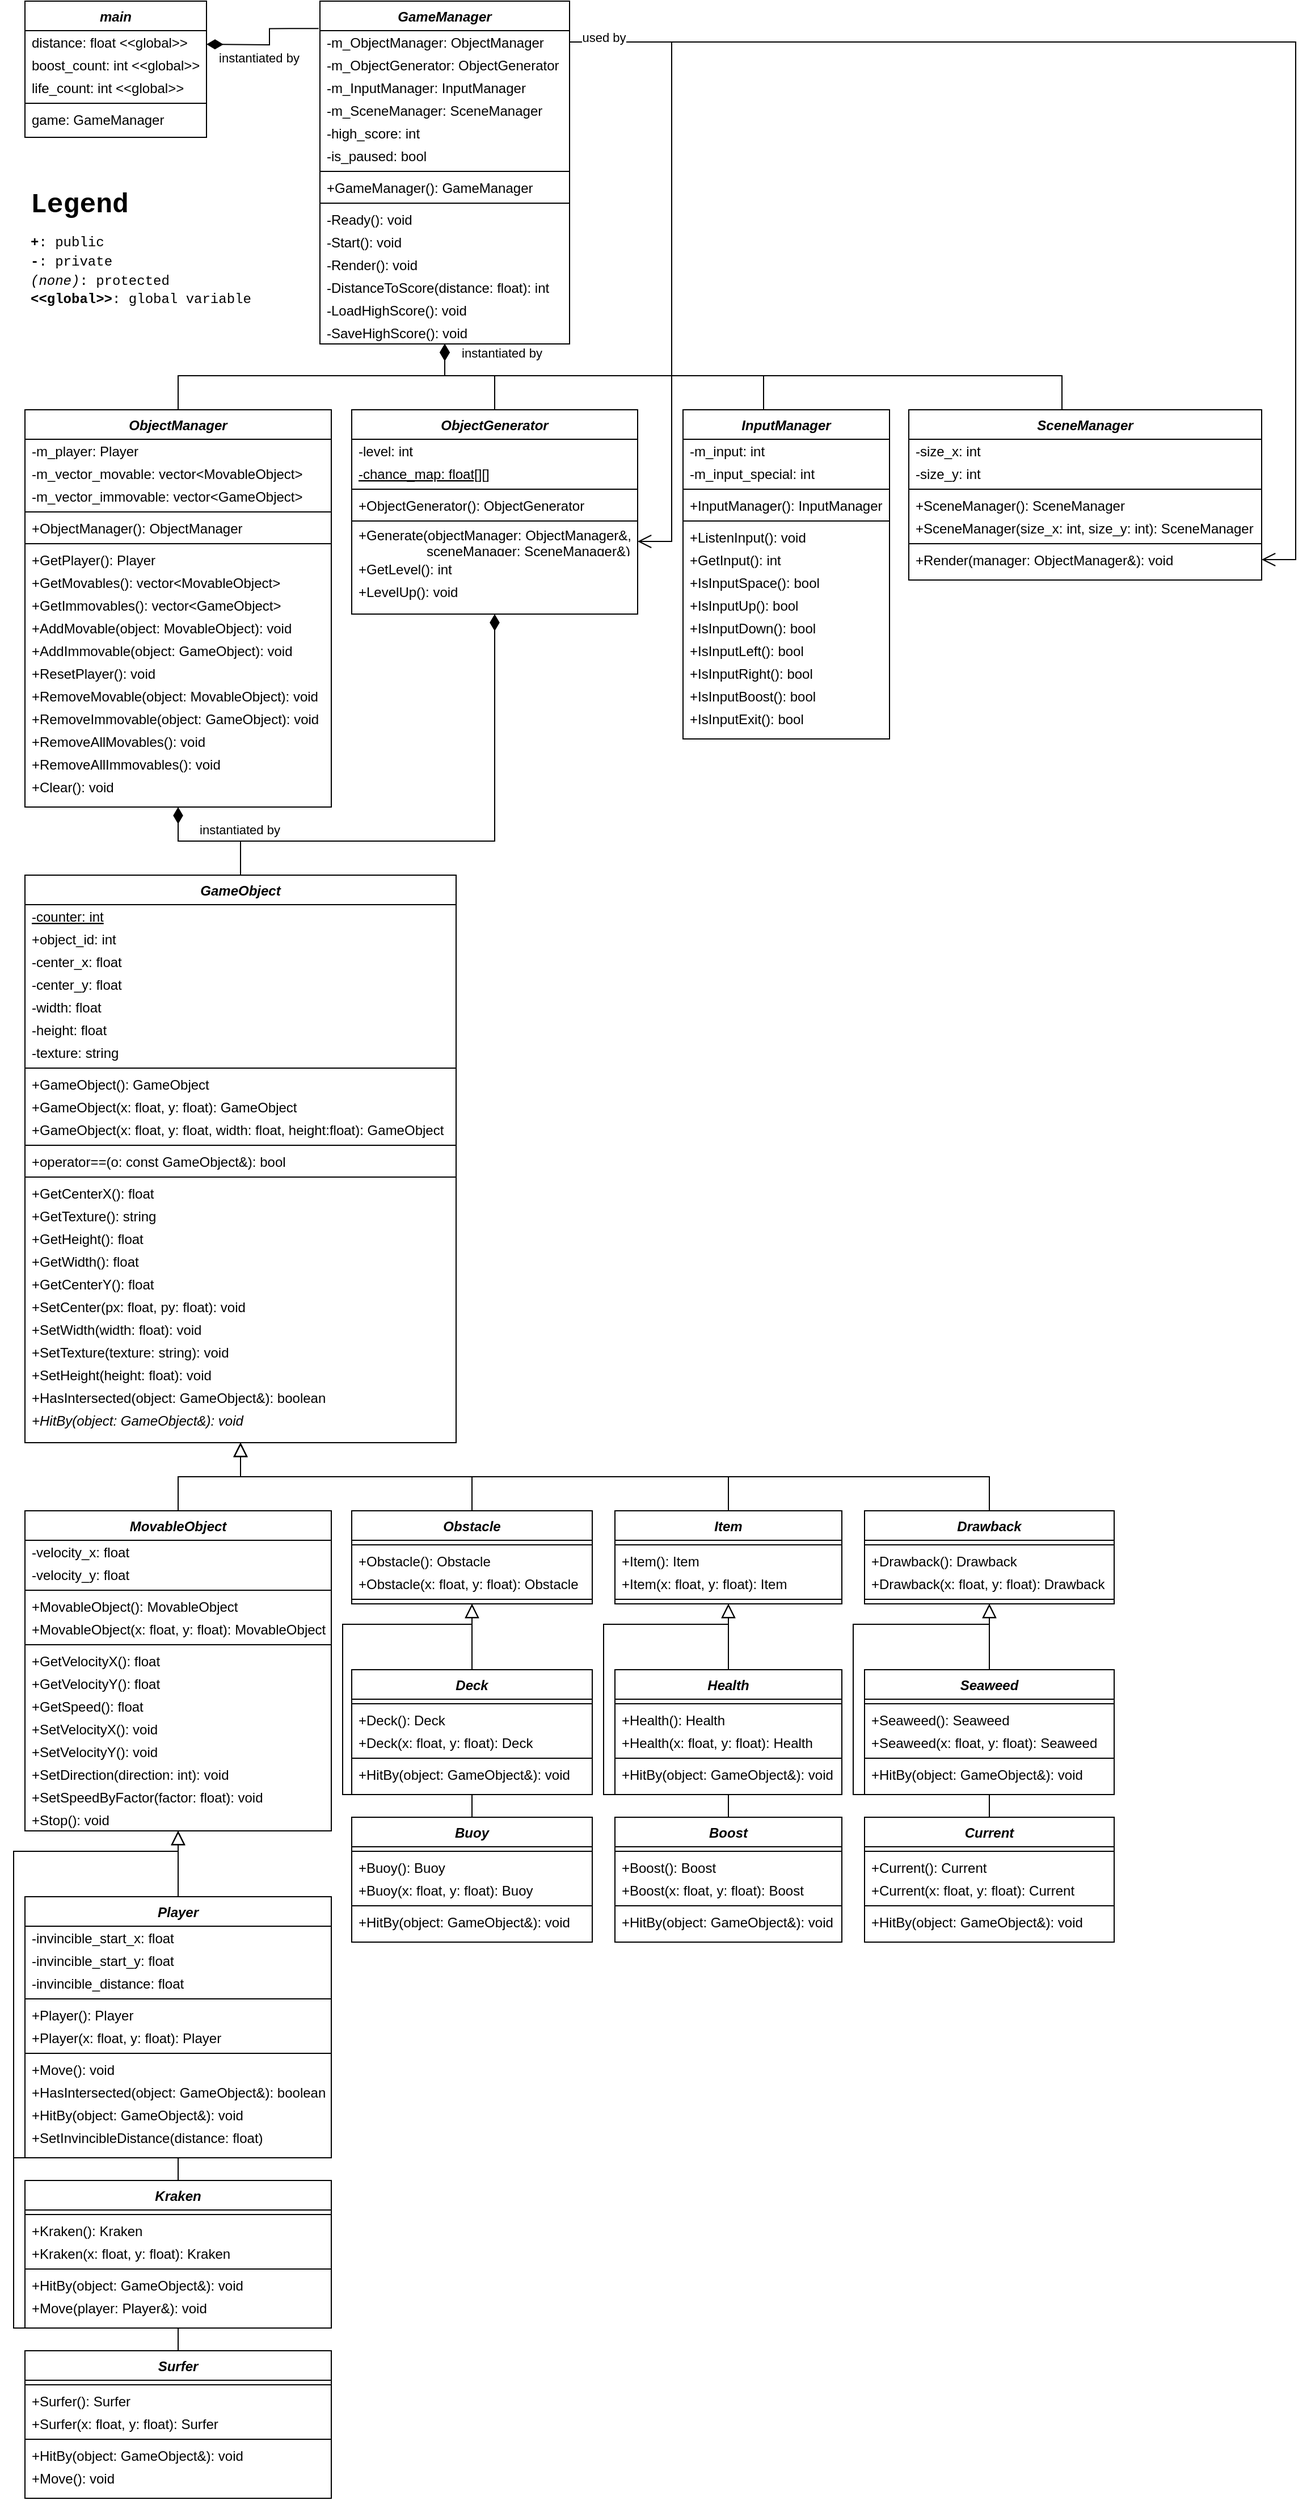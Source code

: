 <mxfile version="13.6.5">
    <diagram id="C5RBs43oDa-KdzZeNtuy" name="Page-1">
        <mxGraphModel dx="399" dy="703" grid="1" gridSize="10" guides="1" tooltips="1" connect="1" arrows="1" fold="1" page="1" pageScale="1" pageWidth="1169" pageHeight="1654" math="0" shadow="0">
            <root>
                <mxCell id="WIyWlLk6GJQsqaUBKTNV-0"/>
                <mxCell id="WIyWlLk6GJQsqaUBKTNV-1" parent="WIyWlLk6GJQsqaUBKTNV-0"/>
                <mxCell id="RiHCerz2gjzvpgdkcuPO-0" value="main" style="swimlane;fontStyle=3;align=center;verticalAlign=top;childLayout=stackLayout;horizontal=1;startSize=26;horizontalStack=0;resizeParent=1;resizeLast=0;collapsible=1;marginBottom=0;rounded=0;shadow=0;strokeWidth=1;" parent="WIyWlLk6GJQsqaUBKTNV-1" vertex="1">
                    <mxGeometry x="40" y="40" width="160" height="120" as="geometry">
                        <mxRectangle x="220" y="120" width="160" height="26" as="alternateBounds"/>
                    </mxGeometry>
                </mxCell>
                <mxCell id="olZNuqd292mdIsfCVhg7-23" value="distance: float &lt;&lt;global&gt;&gt;" style="text;align=left;verticalAlign=middle;spacingLeft=4;spacingRight=4;overflow=hidden;rotatable=0;points=[[0,0.5],[1,0.5]];portConstraint=eastwest;imageHeight=18;" parent="RiHCerz2gjzvpgdkcuPO-0" vertex="1">
                    <mxGeometry y="26" width="160" height="20" as="geometry"/>
                </mxCell>
                <mxCell id="olZNuqd292mdIsfCVhg7-22" value="boost_count: int &lt;&lt;global&gt;&gt;" style="text;align=left;verticalAlign=middle;spacingLeft=4;spacingRight=4;overflow=hidden;rotatable=0;points=[[0,0.5],[1,0.5]];portConstraint=eastwest;imageHeight=18;" parent="RiHCerz2gjzvpgdkcuPO-0" vertex="1">
                    <mxGeometry y="46" width="160" height="20" as="geometry"/>
                </mxCell>
                <mxCell id="olZNuqd292mdIsfCVhg7-21" value="life_count: int &lt;&lt;global&gt;&gt;" style="text;align=left;verticalAlign=middle;spacingLeft=4;spacingRight=4;overflow=hidden;rotatable=0;points=[[0,0.5],[1,0.5]];portConstraint=eastwest;imageHeight=18;" parent="RiHCerz2gjzvpgdkcuPO-0" vertex="1">
                    <mxGeometry y="66" width="160" height="20" as="geometry"/>
                </mxCell>
                <mxCell id="RiHCerz2gjzvpgdkcuPO-4" value="" style="line;html=1;strokeWidth=1;align=left;verticalAlign=middle;spacingTop=-1;spacingLeft=3;spacingRight=3;rotatable=0;labelPosition=right;points=[];portConstraint=eastwest;" parent="RiHCerz2gjzvpgdkcuPO-0" vertex="1">
                    <mxGeometry y="86" width="160" height="8" as="geometry"/>
                </mxCell>
                <mxCell id="olZNuqd292mdIsfCVhg7-19" value="game: GameManager" style="text;align=left;verticalAlign=middle;spacingLeft=4;spacingRight=4;overflow=hidden;rotatable=0;points=[[0,0.5],[1,0.5]];portConstraint=eastwest;imageHeight=18;" parent="RiHCerz2gjzvpgdkcuPO-0" vertex="1">
                    <mxGeometry y="94" width="160" height="20" as="geometry"/>
                </mxCell>
                <mxCell id="RiHCerz2gjzvpgdkcuPO-10" value="GameManager" style="swimlane;fontStyle=3;align=center;verticalAlign=top;childLayout=stackLayout;horizontal=1;startSize=26;horizontalStack=0;resizeParent=1;resizeLast=0;collapsible=1;marginBottom=0;rounded=0;shadow=0;strokeWidth=1;" parent="WIyWlLk6GJQsqaUBKTNV-1" vertex="1">
                    <mxGeometry x="300" y="40" width="220" height="302" as="geometry">
                        <mxRectangle x="220" y="120" width="160" height="26" as="alternateBounds"/>
                    </mxGeometry>
                </mxCell>
                <mxCell id="4" value="-m_ObjectManager: ObjectManager" style="text;align=left;verticalAlign=middle;spacingLeft=4;spacingRight=4;overflow=hidden;rotatable=0;points=[[0,0.5],[1,0.5]];portConstraint=eastwest;imageHeight=18;" parent="RiHCerz2gjzvpgdkcuPO-10" vertex="1">
                    <mxGeometry y="26" width="220" height="20" as="geometry"/>
                </mxCell>
                <mxCell id="RiHCerz2gjzvpgdkcuPO-17" value="-m_ObjectGenerator: ObjectGenerator" style="text;align=left;verticalAlign=middle;spacingLeft=4;spacingRight=4;overflow=hidden;rotatable=0;points=[[0,0.5],[1,0.5]];portConstraint=eastwest;imageHeight=18;" parent="RiHCerz2gjzvpgdkcuPO-10" vertex="1">
                    <mxGeometry y="46" width="220" height="20" as="geometry"/>
                </mxCell>
                <mxCell id="RiHCerz2gjzvpgdkcuPO-12" value="-m_InputManager: InputManager" style="text;align=left;verticalAlign=middle;spacingLeft=4;spacingRight=4;overflow=hidden;rotatable=0;points=[[0,0.5],[1,0.5]];portConstraint=eastwest;rounded=0;shadow=0;html=0;resizeHeight=0;" parent="RiHCerz2gjzvpgdkcuPO-10" vertex="1">
                    <mxGeometry y="66" width="220" height="20" as="geometry"/>
                </mxCell>
                <mxCell id="31" value="-m_SceneManager: SceneManager" style="text;align=left;verticalAlign=middle;spacingLeft=4;spacingRight=4;overflow=hidden;rotatable=0;points=[[0,0.5],[1,0.5]];portConstraint=eastwest;rounded=0;shadow=0;html=0;resizeHeight=0;" vertex="1" parent="RiHCerz2gjzvpgdkcuPO-10">
                    <mxGeometry y="86" width="220" height="20" as="geometry"/>
                </mxCell>
                <mxCell id="6" value="-high_score: int" style="text;align=left;verticalAlign=middle;spacingLeft=4;spacingRight=4;overflow=hidden;rotatable=0;points=[[0,0.5],[1,0.5]];portConstraint=eastwest;imageHeight=18;" parent="RiHCerz2gjzvpgdkcuPO-10" vertex="1">
                    <mxGeometry y="106" width="220" height="20" as="geometry"/>
                </mxCell>
                <mxCell id="RiHCerz2gjzvpgdkcuPO-11" value="-is_paused: bool" style="text;align=left;verticalAlign=middle;spacingLeft=4;spacingRight=4;overflow=hidden;rotatable=0;points=[[0,0.5],[1,0.5]];portConstraint=eastwest;imageHeight=18;" parent="RiHCerz2gjzvpgdkcuPO-10" vertex="1">
                    <mxGeometry y="126" width="220" height="20" as="geometry"/>
                </mxCell>
                <mxCell id="RiHCerz2gjzvpgdkcuPO-14" value="" style="line;html=1;strokeWidth=1;align=left;verticalAlign=middle;spacingTop=-1;spacingLeft=3;spacingRight=3;rotatable=0;labelPosition=right;points=[];portConstraint=eastwest;" parent="RiHCerz2gjzvpgdkcuPO-10" vertex="1">
                    <mxGeometry y="146" width="220" height="8" as="geometry"/>
                </mxCell>
                <mxCell id="RiHCerz2gjzvpgdkcuPO-18" value="+GameManager(): GameManager" style="text;align=left;verticalAlign=middle;spacingLeft=4;spacingRight=4;overflow=hidden;rotatable=0;points=[[0,0.5],[1,0.5]];portConstraint=eastwest;rounded=0;shadow=0;html=0;resizeHeight=0;" parent="RiHCerz2gjzvpgdkcuPO-10" vertex="1">
                    <mxGeometry y="154" width="220" height="20" as="geometry"/>
                </mxCell>
                <mxCell id="RiHCerz2gjzvpgdkcuPO-48" value="" style="line;html=1;strokeWidth=1;align=left;verticalAlign=middle;spacingTop=-1;spacingLeft=3;spacingRight=3;rotatable=0;labelPosition=right;points=[];portConstraint=eastwest;" parent="RiHCerz2gjzvpgdkcuPO-10" vertex="1">
                    <mxGeometry y="174" width="220" height="8" as="geometry"/>
                </mxCell>
                <mxCell id="RiHCerz2gjzvpgdkcuPO-19" value="-Ready(): void" style="text;align=left;verticalAlign=middle;spacingLeft=4;spacingRight=4;overflow=hidden;rotatable=0;points=[[0,0.5],[1,0.5]];portConstraint=eastwest;rounded=0;shadow=0;html=0;resizeHeight=0;" parent="RiHCerz2gjzvpgdkcuPO-10" vertex="1">
                    <mxGeometry y="182" width="220" height="20" as="geometry"/>
                </mxCell>
                <mxCell id="RiHCerz2gjzvpgdkcuPO-20" value="-Start(): void" style="text;align=left;verticalAlign=middle;spacingLeft=4;spacingRight=4;overflow=hidden;rotatable=0;points=[[0,0.5],[1,0.5]];portConstraint=eastwest;rounded=0;shadow=0;html=0;resizeHeight=0;" parent="RiHCerz2gjzvpgdkcuPO-10" vertex="1">
                    <mxGeometry y="202" width="220" height="20" as="geometry"/>
                </mxCell>
                <mxCell id="RiHCerz2gjzvpgdkcuPO-21" value="-Render(): void" style="text;align=left;verticalAlign=middle;spacingLeft=4;spacingRight=4;overflow=hidden;rotatable=0;points=[[0,0.5],[1,0.5]];portConstraint=eastwest;rounded=0;shadow=0;html=0;resizeHeight=0;" parent="RiHCerz2gjzvpgdkcuPO-10" vertex="1">
                    <mxGeometry y="222" width="220" height="20" as="geometry"/>
                </mxCell>
                <mxCell id="7" value="-DistanceToScore(distance: float): int" style="text;align=left;verticalAlign=middle;spacingLeft=4;spacingRight=4;overflow=hidden;rotatable=0;points=[[0,0.5],[1,0.5]];portConstraint=eastwest;rounded=0;shadow=0;html=0;resizeHeight=0;" parent="RiHCerz2gjzvpgdkcuPO-10" vertex="1">
                    <mxGeometry y="242" width="220" height="20" as="geometry"/>
                </mxCell>
                <mxCell id="0" value="-LoadHighScore(): void" style="text;align=left;verticalAlign=middle;spacingLeft=4;spacingRight=4;overflow=hidden;rotatable=0;points=[[0,0.5],[1,0.5]];portConstraint=eastwest;rounded=0;shadow=0;html=0;resizeHeight=0;" parent="RiHCerz2gjzvpgdkcuPO-10" vertex="1">
                    <mxGeometry y="262" width="220" height="20" as="geometry"/>
                </mxCell>
                <mxCell id="5" value="-SaveHighScore(): void" style="text;align=left;verticalAlign=middle;spacingLeft=4;spacingRight=4;overflow=hidden;rotatable=0;points=[[0,0.5],[1,0.5]];portConstraint=eastwest;rounded=0;shadow=0;html=0;resizeHeight=0;" parent="RiHCerz2gjzvpgdkcuPO-10" vertex="1">
                    <mxGeometry y="282" width="220" height="20" as="geometry"/>
                </mxCell>
                <mxCell id="RiHCerz2gjzvpgdkcuPO-22" value="instantiated by" style="edgeStyle=orthogonalEdgeStyle;rounded=0;orthogonalLoop=1;jettySize=auto;html=1;entryX=-0.005;entryY=0.08;entryDx=0;entryDy=0;entryPerimeter=0;endArrow=none;endFill=0;startArrow=diamondThin;startFill=1;startSize=12;" parent="WIyWlLk6GJQsqaUBKTNV-1" target="RiHCerz2gjzvpgdkcuPO-10" edge="1">
                    <mxGeometry x="-0.182" y="-12" relative="1" as="geometry">
                        <mxPoint x="230" y="127" as="targetPoint"/>
                        <mxPoint as="offset"/>
                        <mxPoint x="200" y="78" as="sourcePoint"/>
                    </mxGeometry>
                </mxCell>
                <mxCell id="olZNuqd292mdIsfCVhg7-0" value="" style="edgeStyle=orthogonalEdgeStyle;rounded=0;orthogonalLoop=1;jettySize=auto;html=1;entryX=0.5;entryY=0;entryDx=0;entryDy=0;endArrow=none;endFill=0;startArrow=diamondThin;startFill=1;startSize=12;exitX=0.5;exitY=1;exitDx=0;exitDy=0;" parent="WIyWlLk6GJQsqaUBKTNV-1" source="RiHCerz2gjzvpgdkcuPO-10" target="RiHCerz2gjzvpgdkcuPO-23" edge="1">
                    <mxGeometry x="0.123" y="-10" relative="1" as="geometry">
                        <mxPoint x="238.9" y="190.0" as="targetPoint"/>
                        <mxPoint as="offset"/>
                        <mxPoint x="370" y="252" as="sourcePoint"/>
                        <Array as="points">
                            <mxPoint x="410" y="370"/>
                            <mxPoint x="175" y="370"/>
                        </Array>
                    </mxGeometry>
                </mxCell>
                <mxCell id="olZNuqd292mdIsfCVhg7-1" value="instantiated by" style="edgeStyle=orthogonalEdgeStyle;rounded=0;orthogonalLoop=1;jettySize=auto;html=1;entryX=0.5;entryY=0;entryDx=0;entryDy=0;endArrow=none;endFill=0;startArrow=diamondThin;startFill=1;startSize=12;exitX=0.5;exitY=1;exitDx=0;exitDy=0;" parent="WIyWlLk6GJQsqaUBKTNV-1" source="RiHCerz2gjzvpgdkcuPO-10" target="RiHCerz2gjzvpgdkcuPO-51" edge="1">
                    <mxGeometry x="0.412" y="21" relative="1" as="geometry">
                        <mxPoint x="150" y="740" as="targetPoint"/>
                        <mxPoint x="-15" y="-20" as="offset"/>
                        <mxPoint x="385" y="680" as="sourcePoint"/>
                        <Array as="points">
                            <mxPoint x="410" y="370"/>
                            <mxPoint x="454" y="370"/>
                        </Array>
                    </mxGeometry>
                </mxCell>
                <mxCell id="olZNuqd292mdIsfCVhg7-3" value="" style="edgeStyle=orthogonalEdgeStyle;rounded=0;orthogonalLoop=1;jettySize=auto;html=1;entryX=0.5;entryY=0;entryDx=0;entryDy=0;endArrow=none;endFill=0;startArrow=diamondThin;startFill=1;startSize=12;exitX=0.5;exitY=1;exitDx=0;exitDy=0;" parent="WIyWlLk6GJQsqaUBKTNV-1" source="RiHCerz2gjzvpgdkcuPO-10" target="RiHCerz2gjzvpgdkcuPO-70" edge="1">
                    <mxGeometry x="-0.182" y="-12" relative="1" as="geometry">
                        <mxPoint x="688.9" y="220.0" as="targetPoint"/>
                        <mxPoint as="offset"/>
                        <mxPoint x="590" y="242.8" as="sourcePoint"/>
                        <Array as="points">
                            <mxPoint x="410" y="370"/>
                            <mxPoint x="691" y="370"/>
                            <mxPoint x="691" y="400"/>
                        </Array>
                    </mxGeometry>
                </mxCell>
                <mxCell id="olZNuqd292mdIsfCVhg7-24" value="&lt;p style=&quot;line-height: 80%&quot;&gt;&lt;/p&gt;&lt;h1&gt;Legend&lt;/h1&gt;&lt;p style=&quot;line-height: 40%&quot;&gt;&lt;b&gt;+&lt;/b&gt;: public&lt;/p&gt;&lt;p style=&quot;line-height: 40%&quot;&gt;&lt;b&gt;-&lt;/b&gt;: private&lt;/p&gt;&lt;p style=&quot;line-height: 40%&quot;&gt;&lt;i&gt;(none)&lt;/i&gt;: protected&lt;/p&gt;&lt;p style=&quot;line-height: 40%&quot;&gt;&lt;b&gt;&amp;lt;&amp;lt;global&amp;gt;&amp;gt;&lt;/b&gt;: global variable&lt;/p&gt;&lt;p&gt;&lt;/p&gt;" style="text;html=1;strokeColor=none;fillColor=none;spacing=5;spacingTop=-20;whiteSpace=wrap;overflow=hidden;rounded=0;fontFamily=Courier New;" parent="WIyWlLk6GJQsqaUBKTNV-1" vertex="1">
                    <mxGeometry x="40" y="200" width="218" height="120" as="geometry"/>
                </mxCell>
                <mxCell id="olZNuqd292mdIsfCVhg7-44" value="" style="endArrow=block;endSize=10;endFill=0;shadow=0;strokeWidth=1;rounded=0;edgeStyle=elbowEdgeStyle;elbow=vertical;entryX=0.5;entryY=1;entryDx=0;entryDy=0;exitX=0.5;exitY=0;exitDx=0;exitDy=0;" parent="WIyWlLk6GJQsqaUBKTNV-1" source="olZNuqd292mdIsfCVhg7-30" target="olZNuqd292mdIsfCVhg7-4" edge="1">
                    <mxGeometry width="160" relative="1" as="geometry">
                        <mxPoint x="1122" y="1902" as="sourcePoint"/>
                        <mxPoint x="1082" y="1820" as="targetPoint"/>
                    </mxGeometry>
                </mxCell>
                <mxCell id="olZNuqd292mdIsfCVhg7-46" value="" style="endArrow=block;endSize=10;endFill=0;shadow=0;strokeWidth=1;rounded=0;edgeStyle=orthogonalEdgeStyle;elbow=vertical;entryX=0.5;entryY=1;entryDx=0;entryDy=0;exitX=0.5;exitY=0;exitDx=0;exitDy=0;" parent="WIyWlLk6GJQsqaUBKTNV-1" source="olZNuqd292mdIsfCVhg7-38" target="olZNuqd292mdIsfCVhg7-4" edge="1">
                    <mxGeometry width="160" relative="1" as="geometry">
                        <mxPoint x="670" y="2402" as="sourcePoint"/>
                        <mxPoint x="700" y="2120" as="targetPoint"/>
                        <Array as="points">
                            <mxPoint x="660" y="1620"/>
                            <mxPoint x="550" y="1620"/>
                            <mxPoint x="550" y="1470"/>
                            <mxPoint x="660" y="1470"/>
                        </Array>
                    </mxGeometry>
                </mxCell>
                <mxCell id="olZNuqd292mdIsfCVhg7-64" value="" style="endArrow=block;endSize=10;endFill=0;shadow=0;strokeWidth=1;rounded=0;edgeStyle=orthogonalEdgeStyle;elbow=vertical;entryX=0.5;entryY=1;entryDx=0;entryDy=0;exitX=0.5;exitY=0;exitDx=0;exitDy=0;" parent="WIyWlLk6GJQsqaUBKTNV-1" source="olZNuqd292mdIsfCVhg7-57" target="olZNuqd292mdIsfCVhg7-25" edge="1">
                    <mxGeometry width="160" relative="1" as="geometry">
                        <mxPoint x="483" y="2180" as="sourcePoint"/>
                        <mxPoint x="195" y="2120" as="targetPoint"/>
                        <Array as="points">
                            <mxPoint x="434" y="1620"/>
                            <mxPoint x="320" y="1620"/>
                            <mxPoint x="320" y="1470"/>
                            <mxPoint x="434" y="1470"/>
                        </Array>
                    </mxGeometry>
                </mxCell>
                <mxCell id="olZNuqd292mdIsfCVhg7-65" value="" style="endArrow=block;endSize=10;endFill=0;shadow=0;strokeWidth=1;rounded=0;edgeStyle=elbowEdgeStyle;elbow=vertical;exitX=0.5;exitY=0;exitDx=0;exitDy=0;entryX=0.5;entryY=1;entryDx=0;entryDy=0;" parent="WIyWlLk6GJQsqaUBKTNV-1" source="olZNuqd292mdIsfCVhg7-50" target="olZNuqd292mdIsfCVhg7-25" edge="1">
                    <mxGeometry width="160" relative="1" as="geometry">
                        <mxPoint x="160" y="2194" as="sourcePoint"/>
                        <mxPoint x="140" y="2120" as="targetPoint"/>
                    </mxGeometry>
                </mxCell>
                <mxCell id="olZNuqd292mdIsfCVhg7-86" value="" style="endArrow=block;endSize=10;endFill=0;shadow=0;strokeWidth=1;rounded=0;edgeStyle=elbowEdgeStyle;elbow=vertical;exitX=0.5;exitY=0;exitDx=0;exitDy=0;entryX=0.5;entryY=1;entryDx=0;entryDy=0;" parent="WIyWlLk6GJQsqaUBKTNV-1" source="olZNuqd292mdIsfCVhg7-71" target="olZNuqd292mdIsfCVhg7-66" edge="1">
                    <mxGeometry width="160" relative="1" as="geometry">
                        <mxPoint x="152" y="1534" as="sourcePoint"/>
                        <mxPoint x="132" y="1460" as="targetPoint"/>
                    </mxGeometry>
                </mxCell>
                <mxCell id="olZNuqd292mdIsfCVhg7-103" value="" style="endArrow=block;endSize=10;endFill=0;shadow=0;strokeWidth=1;rounded=0;edgeStyle=orthogonalEdgeStyle;elbow=vertical;entryX=0.5;entryY=1;entryDx=0;entryDy=0;exitX=0.5;exitY=0;exitDx=0;exitDy=0;" parent="WIyWlLk6GJQsqaUBKTNV-1" source="olZNuqd292mdIsfCVhg7-78" target="olZNuqd292mdIsfCVhg7-66" edge="1">
                    <mxGeometry width="160" relative="1" as="geometry">
                        <mxPoint x="640" y="1660" as="sourcePoint"/>
                        <mxPoint x="390" y="1450" as="targetPoint"/>
                        <Array as="points">
                            <mxPoint x="175" y="1940"/>
                            <mxPoint x="30" y="1940"/>
                            <mxPoint x="30" y="1670"/>
                            <mxPoint x="175" y="1670"/>
                        </Array>
                    </mxGeometry>
                </mxCell>
                <mxCell id="olZNuqd292mdIsfCVhg7-121" value="" style="endArrow=block;endSize=10;endFill=0;shadow=0;strokeWidth=1;rounded=0;edgeStyle=orthogonalEdgeStyle;elbow=vertical;exitX=0.5;exitY=0;exitDx=0;exitDy=0;entryX=0.5;entryY=1;entryDx=0;entryDy=0;" parent="WIyWlLk6GJQsqaUBKTNV-1" source="olZNuqd292mdIsfCVhg7-110" target="olZNuqd292mdIsfCVhg7-66" edge="1">
                    <mxGeometry width="160" relative="1" as="geometry">
                        <mxPoint x="135" y="1840" as="sourcePoint"/>
                        <mxPoint x="130" y="1640" as="targetPoint"/>
                        <Array as="points">
                            <mxPoint x="175" y="2090"/>
                            <mxPoint x="30" y="2090"/>
                            <mxPoint x="30" y="1670"/>
                            <mxPoint x="175" y="1670"/>
                        </Array>
                    </mxGeometry>
                </mxCell>
                <mxCell id="olZNuqd292mdIsfCVhg7-139" value="" style="endArrow=block;endSize=10;endFill=0;shadow=0;strokeWidth=1;rounded=0;edgeStyle=elbowEdgeStyle;elbow=vertical;entryX=0.5;entryY=1;entryDx=0;entryDy=0;exitX=0.5;exitY=0;exitDx=0;exitDy=0;" parent="WIyWlLk6GJQsqaUBKTNV-1" source="olZNuqd292mdIsfCVhg7-127" target="olZNuqd292mdIsfCVhg7-122" edge="1">
                    <mxGeometry width="160" relative="1" as="geometry">
                        <mxPoint x="1342" y="1902" as="sourcePoint"/>
                        <mxPoint x="1302" y="1820" as="targetPoint"/>
                    </mxGeometry>
                </mxCell>
                <mxCell id="olZNuqd292mdIsfCVhg7-140" value="" style="endArrow=block;endSize=10;endFill=0;shadow=0;strokeWidth=1;rounded=0;edgeStyle=orthogonalEdgeStyle;elbow=vertical;entryX=0.5;entryY=1;entryDx=0;entryDy=0;exitX=0.5;exitY=0;exitDx=0;exitDy=0;" parent="WIyWlLk6GJQsqaUBKTNV-1" source="olZNuqd292mdIsfCVhg7-133" target="olZNuqd292mdIsfCVhg7-122" edge="1">
                    <mxGeometry width="160" relative="1" as="geometry">
                        <mxPoint x="890" y="2402" as="sourcePoint"/>
                        <mxPoint x="920" y="2120" as="targetPoint"/>
                        <Array as="points">
                            <mxPoint x="880" y="1620"/>
                            <mxPoint x="770" y="1620"/>
                            <mxPoint x="770" y="1470"/>
                            <mxPoint x="880" y="1470"/>
                        </Array>
                    </mxGeometry>
                </mxCell>
                <mxCell id="olZNuqd292mdIsfCVhg7-141" value="" style="edgeStyle=orthogonalEdgeStyle;rounded=0;orthogonalLoop=1;jettySize=auto;html=1;entryX=0.5;entryY=0;entryDx=0;entryDy=0;endArrow=none;endFill=0;startArrow=diamondThin;startFill=1;startSize=12;exitX=0.5;exitY=1;exitDx=0;exitDy=0;" parent="WIyWlLk6GJQsqaUBKTNV-1" source="RiHCerz2gjzvpgdkcuPO-51" target="RiHCerz2gjzvpgdkcuPO-78" edge="1">
                    <mxGeometry x="0.14" y="-10" relative="1" as="geometry">
                        <mxPoint x="294.0" y="800" as="targetPoint"/>
                        <mxPoint as="offset"/>
                        <mxPoint x="250" y="740" as="sourcePoint"/>
                        <Array as="points">
                            <mxPoint x="454" y="780"/>
                            <mxPoint x="230" y="780"/>
                        </Array>
                    </mxGeometry>
                </mxCell>
                <mxCell id="olZNuqd292mdIsfCVhg7-142" value="instantiated by" style="edgeStyle=orthogonalEdgeStyle;rounded=0;orthogonalLoop=1;jettySize=auto;html=1;entryX=0.5;entryY=0;entryDx=0;entryDy=0;endArrow=none;endFill=0;startArrow=diamondThin;startFill=1;startSize=12;exitX=0.5;exitY=1;exitDx=0;exitDy=0;" parent="WIyWlLk6GJQsqaUBKTNV-1" source="RiHCerz2gjzvpgdkcuPO-23" target="RiHCerz2gjzvpgdkcuPO-78" edge="1">
                    <mxGeometry x="0.451" y="10" relative="1" as="geometry">
                        <mxPoint x="241" y="790" as="targetPoint"/>
                        <mxPoint as="offset"/>
                        <mxPoint x="464.0" y="550" as="sourcePoint"/>
                        <Array as="points">
                            <mxPoint x="175" y="780"/>
                            <mxPoint x="230" y="780"/>
                        </Array>
                    </mxGeometry>
                </mxCell>
                <mxCell id="olZNuqd292mdIsfCVhg7-143" value="" style="endArrow=block;endSize=10;endFill=0;shadow=0;strokeWidth=1;rounded=0;edgeStyle=elbowEdgeStyle;elbow=vertical;exitX=0.5;exitY=0;exitDx=0;exitDy=0;entryX=0.5;entryY=1;entryDx=0;entryDy=0;" parent="WIyWlLk6GJQsqaUBKTNV-1" source="olZNuqd292mdIsfCVhg7-66" target="RiHCerz2gjzvpgdkcuPO-78" edge="1">
                    <mxGeometry width="160" relative="1" as="geometry">
                        <mxPoint x="444.0" y="1510" as="sourcePoint"/>
                        <mxPoint x="444.0" y="1452" as="targetPoint"/>
                    </mxGeometry>
                </mxCell>
                <mxCell id="olZNuqd292mdIsfCVhg7-144" value="" style="endArrow=block;endSize=10;endFill=0;shadow=0;strokeWidth=1;rounded=0;edgeStyle=elbowEdgeStyle;elbow=vertical;exitX=0.5;exitY=0;exitDx=0;exitDy=0;entryX=0.5;entryY=1;entryDx=0;entryDy=0;" parent="WIyWlLk6GJQsqaUBKTNV-1" source="olZNuqd292mdIsfCVhg7-25" target="RiHCerz2gjzvpgdkcuPO-78" edge="1">
                    <mxGeometry width="160" relative="1" as="geometry">
                        <mxPoint x="185" y="1370" as="sourcePoint"/>
                        <mxPoint x="230" y="1300" as="targetPoint"/>
                    </mxGeometry>
                </mxCell>
                <mxCell id="olZNuqd292mdIsfCVhg7-145" value="" style="endArrow=block;endSize=10;endFill=0;shadow=0;strokeWidth=1;rounded=0;edgeStyle=elbowEdgeStyle;elbow=vertical;exitX=0.5;exitY=0;exitDx=0;exitDy=0;entryX=0.5;entryY=1;entryDx=0;entryDy=0;" parent="WIyWlLk6GJQsqaUBKTNV-1" source="olZNuqd292mdIsfCVhg7-4" target="RiHCerz2gjzvpgdkcuPO-78" edge="1">
                    <mxGeometry width="160" relative="1" as="geometry">
                        <mxPoint x="444" y="1370" as="sourcePoint"/>
                        <mxPoint x="320" y="1320" as="targetPoint"/>
                    </mxGeometry>
                </mxCell>
                <mxCell id="olZNuqd292mdIsfCVhg7-146" value="" style="endArrow=block;endSize=10;endFill=0;shadow=0;strokeWidth=1;rounded=0;edgeStyle=elbowEdgeStyle;elbow=vertical;exitX=0.5;exitY=0;exitDx=0;exitDy=0;entryX=0.5;entryY=1;entryDx=0;entryDy=0;" parent="WIyWlLk6GJQsqaUBKTNV-1" source="olZNuqd292mdIsfCVhg7-122" target="RiHCerz2gjzvpgdkcuPO-78" edge="1">
                    <mxGeometry width="160" relative="1" as="geometry">
                        <mxPoint x="670" y="1370" as="sourcePoint"/>
                        <mxPoint x="160" y="1310" as="targetPoint"/>
                        <Array as="points">
                            <mxPoint x="560" y="1340"/>
                        </Array>
                    </mxGeometry>
                </mxCell>
                <mxCell id="RiHCerz2gjzvpgdkcuPO-23" value="ObjectManager" style="swimlane;fontStyle=3;align=center;verticalAlign=top;childLayout=stackLayout;horizontal=1;startSize=26;horizontalStack=0;resizeParent=1;resizeLast=0;collapsible=1;marginBottom=0;rounded=0;shadow=0;strokeWidth=1;" parent="WIyWlLk6GJQsqaUBKTNV-1" vertex="1">
                    <mxGeometry x="40" y="400" width="270" height="350" as="geometry">
                        <mxRectangle x="110" y="780" width="160" height="26" as="alternateBounds"/>
                    </mxGeometry>
                </mxCell>
                <mxCell id="RiHCerz2gjzvpgdkcuPO-24" value="-m_player: Player" style="text;align=left;verticalAlign=middle;spacingLeft=4;spacingRight=4;overflow=hidden;rotatable=0;points=[[0,0.5],[1,0.5]];portConstraint=eastwest;imageHeight=18;" parent="RiHCerz2gjzvpgdkcuPO-23" vertex="1">
                    <mxGeometry y="26" width="270" height="20" as="geometry"/>
                </mxCell>
                <mxCell id="RiHCerz2gjzvpgdkcuPO-25" value="-m_vector_movable: vector&lt;MovableObject&gt;" style="text;align=left;verticalAlign=middle;spacingLeft=4;spacingRight=4;overflow=hidden;rotatable=0;points=[[0,0.5],[1,0.5]];portConstraint=eastwest;imageHeight=18;" parent="RiHCerz2gjzvpgdkcuPO-23" vertex="1">
                    <mxGeometry y="46" width="270" height="20" as="geometry"/>
                </mxCell>
                <mxCell id="RiHCerz2gjzvpgdkcuPO-32" value="-m_vector_immovable: vector&lt;GameObject&gt;" style="text;align=left;verticalAlign=middle;spacingLeft=4;spacingRight=4;overflow=hidden;rotatable=0;points=[[0,0.5],[1,0.5]];portConstraint=eastwest;imageHeight=18;" parent="RiHCerz2gjzvpgdkcuPO-23" vertex="1">
                    <mxGeometry y="66" width="270" height="20" as="geometry"/>
                </mxCell>
                <mxCell id="RiHCerz2gjzvpgdkcuPO-27" value="" style="line;html=1;strokeWidth=1;align=left;verticalAlign=middle;spacingTop=-1;spacingLeft=3;spacingRight=3;rotatable=0;labelPosition=right;points=[];portConstraint=eastwest;" parent="RiHCerz2gjzvpgdkcuPO-23" vertex="1">
                    <mxGeometry y="86" width="270" height="8" as="geometry"/>
                </mxCell>
                <mxCell id="RiHCerz2gjzvpgdkcuPO-28" value="+ObjectManager(): ObjectManager" style="text;align=left;verticalAlign=middle;spacingLeft=4;spacingRight=4;overflow=hidden;rotatable=0;points=[[0,0.5],[1,0.5]];portConstraint=eastwest;rounded=0;shadow=0;html=0;resizeHeight=0;" parent="RiHCerz2gjzvpgdkcuPO-23" vertex="1">
                    <mxGeometry y="94" width="270" height="20" as="geometry"/>
                </mxCell>
                <mxCell id="RiHCerz2gjzvpgdkcuPO-47" value="" style="line;html=1;strokeWidth=1;align=left;verticalAlign=middle;spacingTop=-1;spacingLeft=3;spacingRight=3;rotatable=0;labelPosition=right;points=[];portConstraint=eastwest;" parent="RiHCerz2gjzvpgdkcuPO-23" vertex="1">
                    <mxGeometry y="114" width="270" height="8" as="geometry"/>
                </mxCell>
                <mxCell id="RiHCerz2gjzvpgdkcuPO-29" value="+GetPlayer(): Player" style="text;align=left;verticalAlign=middle;spacingLeft=4;spacingRight=4;overflow=hidden;rotatable=0;points=[[0,0.5],[1,0.5]];portConstraint=eastwest;rounded=0;shadow=0;html=0;resizeHeight=0;" parent="RiHCerz2gjzvpgdkcuPO-23" vertex="1">
                    <mxGeometry y="122" width="270" height="20" as="geometry"/>
                </mxCell>
                <mxCell id="RiHCerz2gjzvpgdkcuPO-30" value="+GetMovables(): vector&lt;MovableObject&gt;" style="text;align=left;verticalAlign=middle;spacingLeft=4;spacingRight=4;overflow=hidden;rotatable=0;points=[[0,0.5],[1,0.5]];portConstraint=eastwest;rounded=0;shadow=0;html=0;resizeHeight=0;" parent="RiHCerz2gjzvpgdkcuPO-23" vertex="1">
                    <mxGeometry y="142" width="270" height="20" as="geometry"/>
                </mxCell>
                <mxCell id="RiHCerz2gjzvpgdkcuPO-42" value="+GetImmovables(): vector&lt;GameObject&gt;" style="text;align=left;verticalAlign=middle;spacingLeft=4;spacingRight=4;overflow=hidden;rotatable=0;points=[[0,0.5],[1,0.5]];portConstraint=eastwest;rounded=0;shadow=0;html=0;resizeHeight=0;" parent="RiHCerz2gjzvpgdkcuPO-23" vertex="1">
                    <mxGeometry y="162" width="270" height="20" as="geometry"/>
                </mxCell>
                <mxCell id="RiHCerz2gjzvpgdkcuPO-31" value="+AddMovable(object: MovableObject): void" style="text;align=left;verticalAlign=middle;spacingLeft=4;spacingRight=4;overflow=hidden;rotatable=0;points=[[0,0.5],[1,0.5]];portConstraint=eastwest;rounded=0;shadow=0;html=0;resizeHeight=0;" parent="RiHCerz2gjzvpgdkcuPO-23" vertex="1">
                    <mxGeometry y="182" width="270" height="20" as="geometry"/>
                </mxCell>
                <mxCell id="RiHCerz2gjzvpgdkcuPO-43" value="+AddImmovable(object: GameObject): void" style="text;align=left;verticalAlign=middle;spacingLeft=4;spacingRight=4;overflow=hidden;rotatable=0;points=[[0,0.5],[1,0.5]];portConstraint=eastwest;rounded=0;shadow=0;html=0;resizeHeight=0;" parent="RiHCerz2gjzvpgdkcuPO-23" vertex="1">
                    <mxGeometry y="202" width="270" height="20" as="geometry"/>
                </mxCell>
                <mxCell id="RiHCerz2gjzvpgdkcuPO-46" value="+ResetPlayer(): void" style="text;align=left;verticalAlign=middle;spacingLeft=4;spacingRight=4;overflow=hidden;rotatable=0;points=[[0,0.5],[1,0.5]];portConstraint=eastwest;rounded=0;shadow=0;html=0;resizeHeight=0;" parent="RiHCerz2gjzvpgdkcuPO-23" vertex="1">
                    <mxGeometry y="222" width="270" height="20" as="geometry"/>
                </mxCell>
                <mxCell id="RiHCerz2gjzvpgdkcuPO-44" value="+RemoveMovable(object: MovableObject): void" style="text;align=left;verticalAlign=middle;spacingLeft=4;spacingRight=4;overflow=hidden;rotatable=0;points=[[0,0.5],[1,0.5]];portConstraint=eastwest;rounded=0;shadow=0;html=0;resizeHeight=0;" parent="RiHCerz2gjzvpgdkcuPO-23" vertex="1">
                    <mxGeometry y="242" width="270" height="20" as="geometry"/>
                </mxCell>
                <mxCell id="RiHCerz2gjzvpgdkcuPO-45" value="+RemoveImmovable(object: GameObject): void" style="text;align=left;verticalAlign=middle;spacingLeft=4;spacingRight=4;overflow=hidden;rotatable=0;points=[[0,0.5],[1,0.5]];portConstraint=eastwest;rounded=0;shadow=0;html=0;resizeHeight=0;" parent="RiHCerz2gjzvpgdkcuPO-23" vertex="1">
                    <mxGeometry y="262" width="270" height="20" as="geometry"/>
                </mxCell>
                <mxCell id="RiHCerz2gjzvpgdkcuPO-49" value="+RemoveAllMovables(): void" style="text;align=left;verticalAlign=middle;spacingLeft=4;spacingRight=4;overflow=hidden;rotatable=0;points=[[0,0.5],[1,0.5]];portConstraint=eastwest;rounded=0;shadow=0;html=0;resizeHeight=0;" parent="RiHCerz2gjzvpgdkcuPO-23" vertex="1">
                    <mxGeometry y="282" width="270" height="20" as="geometry"/>
                </mxCell>
                <mxCell id="RiHCerz2gjzvpgdkcuPO-50" value="+RemoveAllImmovables(): void" style="text;align=left;verticalAlign=middle;spacingLeft=4;spacingRight=4;overflow=hidden;rotatable=0;points=[[0,0.5],[1,0.5]];portConstraint=eastwest;rounded=0;shadow=0;html=0;resizeHeight=0;" parent="RiHCerz2gjzvpgdkcuPO-23" vertex="1">
                    <mxGeometry y="302" width="270" height="20" as="geometry"/>
                </mxCell>
                <mxCell id="32" value="+Clear(): void" style="text;align=left;verticalAlign=middle;spacingLeft=4;spacingRight=4;overflow=hidden;rotatable=0;points=[[0,0.5],[1,0.5]];portConstraint=eastwest;rounded=0;shadow=0;html=0;resizeHeight=0;" vertex="1" parent="RiHCerz2gjzvpgdkcuPO-23">
                    <mxGeometry y="322" width="270" height="20" as="geometry"/>
                </mxCell>
                <mxCell id="RiHCerz2gjzvpgdkcuPO-51" value="ObjectGenerator" style="swimlane;fontStyle=3;align=center;verticalAlign=top;childLayout=stackLayout;horizontal=1;startSize=26;horizontalStack=0;resizeParent=1;resizeLast=0;collapsible=1;marginBottom=0;rounded=0;shadow=0;strokeWidth=1;" parent="WIyWlLk6GJQsqaUBKTNV-1" vertex="1">
                    <mxGeometry x="328" y="400" width="252" height="180" as="geometry">
                        <mxRectangle x="110" y="780" width="160" height="26" as="alternateBounds"/>
                    </mxGeometry>
                </mxCell>
                <mxCell id="RiHCerz2gjzvpgdkcuPO-52" value="-level: int" style="text;align=left;verticalAlign=middle;spacingLeft=4;spacingRight=4;overflow=hidden;rotatable=0;points=[[0,0.5],[1,0.5]];portConstraint=eastwest;imageHeight=18;" parent="RiHCerz2gjzvpgdkcuPO-51" vertex="1">
                    <mxGeometry y="26" width="252" height="20" as="geometry"/>
                </mxCell>
                <mxCell id="RiHCerz2gjzvpgdkcuPO-69" value="-chance_map: float[][]" style="text;align=left;verticalAlign=middle;spacingLeft=4;spacingRight=4;overflow=hidden;rotatable=0;points=[[0,0.5],[1,0.5]];portConstraint=eastwest;imageHeight=18;fontStyle=4" parent="RiHCerz2gjzvpgdkcuPO-51" vertex="1">
                    <mxGeometry y="46" width="252" height="20" as="geometry"/>
                </mxCell>
                <mxCell id="RiHCerz2gjzvpgdkcuPO-55" value="" style="line;html=1;strokeWidth=1;align=left;verticalAlign=middle;spacingTop=-1;spacingLeft=3;spacingRight=3;rotatable=0;labelPosition=right;points=[];portConstraint=eastwest;" parent="RiHCerz2gjzvpgdkcuPO-51" vertex="1">
                    <mxGeometry y="66" width="252" height="8" as="geometry"/>
                </mxCell>
                <mxCell id="RiHCerz2gjzvpgdkcuPO-56" value="+ObjectGenerator(): ObjectGenerator" style="text;align=left;verticalAlign=middle;spacingLeft=4;spacingRight=4;overflow=hidden;rotatable=0;points=[[0,0.5],[1,0.5]];portConstraint=eastwest;rounded=0;shadow=0;html=0;resizeHeight=0;" parent="RiHCerz2gjzvpgdkcuPO-51" vertex="1">
                    <mxGeometry y="74" width="252" height="20" as="geometry"/>
                </mxCell>
                <mxCell id="RiHCerz2gjzvpgdkcuPO-57" value="" style="line;html=1;strokeWidth=1;align=left;verticalAlign=middle;spacingTop=-1;spacingLeft=3;spacingRight=3;rotatable=0;labelPosition=right;points=[];portConstraint=eastwest;" parent="RiHCerz2gjzvpgdkcuPO-51" vertex="1">
                    <mxGeometry y="94" width="252" height="8" as="geometry"/>
                </mxCell>
                <mxCell id="RiHCerz2gjzvpgdkcuPO-67" value="+Generate(objectManager: ObjectManager&amp;,&#10;                  sceneManager: SceneManager&amp;)" style="text;align=left;verticalAlign=middle;spacingLeft=4;spacingRight=4;overflow=hidden;rotatable=0;points=[[0,0.5],[1,0.5]];portConstraint=eastwest;rounded=0;shadow=0;html=0;resizeHeight=0;spacing=2;spacingTop=0;" parent="RiHCerz2gjzvpgdkcuPO-51" vertex="1">
                    <mxGeometry y="102" width="252" height="28" as="geometry"/>
                </mxCell>
                <mxCell id="41" value="+GetLevel(): int" style="text;align=left;verticalAlign=middle;spacingLeft=4;spacingRight=4;overflow=hidden;rotatable=0;points=[[0,0.5],[1,0.5]];portConstraint=eastwest;rounded=0;shadow=0;html=0;resizeHeight=0;" vertex="1" parent="RiHCerz2gjzvpgdkcuPO-51">
                    <mxGeometry y="130" width="252" height="20" as="geometry"/>
                </mxCell>
                <mxCell id="RiHCerz2gjzvpgdkcuPO-58" value="+LevelUp(): void" style="text;align=left;verticalAlign=middle;spacingLeft=4;spacingRight=4;overflow=hidden;rotatable=0;points=[[0,0.5],[1,0.5]];portConstraint=eastwest;rounded=0;shadow=0;html=0;resizeHeight=0;" parent="RiHCerz2gjzvpgdkcuPO-51" vertex="1">
                    <mxGeometry y="150" width="252" height="20" as="geometry"/>
                </mxCell>
                <mxCell id="RiHCerz2gjzvpgdkcuPO-70" value="InputManager" style="swimlane;fontStyle=3;align=center;verticalAlign=top;childLayout=stackLayout;horizontal=1;startSize=26;horizontalStack=0;resizeParent=1;resizeLast=0;collapsible=1;marginBottom=0;rounded=0;shadow=0;strokeWidth=1;" parent="WIyWlLk6GJQsqaUBKTNV-1" vertex="1">
                    <mxGeometry x="620" y="400" width="182" height="290" as="geometry">
                        <mxRectangle x="110" y="780" width="160" height="26" as="alternateBounds"/>
                    </mxGeometry>
                </mxCell>
                <mxCell id="RiHCerz2gjzvpgdkcuPO-71" value="-m_input: int" style="text;align=left;verticalAlign=middle;spacingLeft=4;spacingRight=4;overflow=hidden;rotatable=0;points=[[0,0.5],[1,0.5]];portConstraint=eastwest;imageHeight=18;" parent="RiHCerz2gjzvpgdkcuPO-70" vertex="1">
                    <mxGeometry y="26" width="182" height="20" as="geometry"/>
                </mxCell>
                <mxCell id="40" value="-m_input_special: int" style="text;align=left;verticalAlign=middle;spacingLeft=4;spacingRight=4;overflow=hidden;rotatable=0;points=[[0,0.5],[1,0.5]];portConstraint=eastwest;imageHeight=18;" vertex="1" parent="RiHCerz2gjzvpgdkcuPO-70">
                    <mxGeometry y="46" width="182" height="20" as="geometry"/>
                </mxCell>
                <mxCell id="RiHCerz2gjzvpgdkcuPO-73" value="" style="line;html=1;strokeWidth=1;align=left;verticalAlign=middle;spacingTop=-1;spacingLeft=3;spacingRight=3;rotatable=0;labelPosition=right;points=[];portConstraint=eastwest;" parent="RiHCerz2gjzvpgdkcuPO-70" vertex="1">
                    <mxGeometry y="66" width="182" height="8" as="geometry"/>
                </mxCell>
                <mxCell id="RiHCerz2gjzvpgdkcuPO-74" value="+InputManager(): InputManager" style="text;align=left;verticalAlign=middle;spacingLeft=4;spacingRight=4;overflow=hidden;rotatable=0;points=[[0,0.5],[1,0.5]];portConstraint=eastwest;rounded=0;shadow=0;html=0;resizeHeight=0;" parent="RiHCerz2gjzvpgdkcuPO-70" vertex="1">
                    <mxGeometry y="74" width="182" height="20" as="geometry"/>
                </mxCell>
                <mxCell id="RiHCerz2gjzvpgdkcuPO-75" value="" style="line;html=1;strokeWidth=1;align=left;verticalAlign=middle;spacingTop=-1;spacingLeft=3;spacingRight=3;rotatable=0;labelPosition=right;points=[];portConstraint=eastwest;" parent="RiHCerz2gjzvpgdkcuPO-70" vertex="1">
                    <mxGeometry y="94" width="182" height="8" as="geometry"/>
                </mxCell>
                <mxCell id="RiHCerz2gjzvpgdkcuPO-76" value="+ListenInput(): void" style="text;align=left;verticalAlign=middle;spacingLeft=4;spacingRight=4;overflow=hidden;rotatable=0;points=[[0,0.5],[1,0.5]];portConstraint=eastwest;rounded=0;shadow=0;html=0;resizeHeight=0;" parent="RiHCerz2gjzvpgdkcuPO-70" vertex="1">
                    <mxGeometry y="102" width="182" height="20" as="geometry"/>
                </mxCell>
                <mxCell id="RiHCerz2gjzvpgdkcuPO-77" value="+GetInput(): int" style="text;align=left;verticalAlign=middle;spacingLeft=4;spacingRight=4;overflow=hidden;rotatable=0;points=[[0,0.5],[1,0.5]];portConstraint=eastwest;rounded=0;shadow=0;html=0;resizeHeight=0;" parent="RiHCerz2gjzvpgdkcuPO-70" vertex="1">
                    <mxGeometry y="122" width="182" height="20" as="geometry"/>
                </mxCell>
                <mxCell id="34" value="+IsInputSpace(): bool" style="text;align=left;verticalAlign=middle;spacingLeft=4;spacingRight=4;overflow=hidden;rotatable=0;points=[[0,0.5],[1,0.5]];portConstraint=eastwest;rounded=0;shadow=0;html=0;resizeHeight=0;" vertex="1" parent="RiHCerz2gjzvpgdkcuPO-70">
                    <mxGeometry y="142" width="182" height="20" as="geometry"/>
                </mxCell>
                <mxCell id="33" value="+IsInputUp(): bool" style="text;align=left;verticalAlign=middle;spacingLeft=4;spacingRight=4;overflow=hidden;rotatable=0;points=[[0,0.5],[1,0.5]];portConstraint=eastwest;rounded=0;shadow=0;html=0;resizeHeight=0;" vertex="1" parent="RiHCerz2gjzvpgdkcuPO-70">
                    <mxGeometry y="162" width="182" height="20" as="geometry"/>
                </mxCell>
                <mxCell id="35" value="+IsInputDown(): bool" style="text;align=left;verticalAlign=middle;spacingLeft=4;spacingRight=4;overflow=hidden;rotatable=0;points=[[0,0.5],[1,0.5]];portConstraint=eastwest;rounded=0;shadow=0;html=0;resizeHeight=0;" vertex="1" parent="RiHCerz2gjzvpgdkcuPO-70">
                    <mxGeometry y="182" width="182" height="20" as="geometry"/>
                </mxCell>
                <mxCell id="36" value="+IsInputLeft(): bool" style="text;align=left;verticalAlign=middle;spacingLeft=4;spacingRight=4;overflow=hidden;rotatable=0;points=[[0,0.5],[1,0.5]];portConstraint=eastwest;rounded=0;shadow=0;html=0;resizeHeight=0;" vertex="1" parent="RiHCerz2gjzvpgdkcuPO-70">
                    <mxGeometry y="202" width="182" height="20" as="geometry"/>
                </mxCell>
                <mxCell id="37" value="+IsInputRight(): bool" style="text;align=left;verticalAlign=middle;spacingLeft=4;spacingRight=4;overflow=hidden;rotatable=0;points=[[0,0.5],[1,0.5]];portConstraint=eastwest;rounded=0;shadow=0;html=0;resizeHeight=0;" vertex="1" parent="RiHCerz2gjzvpgdkcuPO-70">
                    <mxGeometry y="222" width="182" height="20" as="geometry"/>
                </mxCell>
                <mxCell id="38" value="+IsInputBoost(): bool" style="text;align=left;verticalAlign=middle;spacingLeft=4;spacingRight=4;overflow=hidden;rotatable=0;points=[[0,0.5],[1,0.5]];portConstraint=eastwest;rounded=0;shadow=0;html=0;resizeHeight=0;" vertex="1" parent="RiHCerz2gjzvpgdkcuPO-70">
                    <mxGeometry y="242" width="182" height="20" as="geometry"/>
                </mxCell>
                <mxCell id="39" value="+IsInputExit(): bool" style="text;align=left;verticalAlign=middle;spacingLeft=4;spacingRight=4;overflow=hidden;rotatable=0;points=[[0,0.5],[1,0.5]];portConstraint=eastwest;rounded=0;shadow=0;html=0;resizeHeight=0;" vertex="1" parent="RiHCerz2gjzvpgdkcuPO-70">
                    <mxGeometry y="262" width="182" height="20" as="geometry"/>
                </mxCell>
                <mxCell id="13" value="SceneManager" style="swimlane;fontStyle=3;align=center;verticalAlign=top;childLayout=stackLayout;horizontal=1;startSize=26;horizontalStack=0;resizeParent=1;resizeLast=0;collapsible=1;marginBottom=0;rounded=0;shadow=0;strokeWidth=1;" parent="WIyWlLk6GJQsqaUBKTNV-1" vertex="1">
                    <mxGeometry x="819" y="400" width="311" height="150" as="geometry">
                        <mxRectangle x="110" y="780" width="160" height="26" as="alternateBounds"/>
                    </mxGeometry>
                </mxCell>
                <mxCell id="14" value="-size_x: int" style="text;align=left;verticalAlign=middle;spacingLeft=4;spacingRight=4;overflow=hidden;rotatable=0;points=[[0,0.5],[1,0.5]];portConstraint=eastwest;imageHeight=18;" parent="13" vertex="1">
                    <mxGeometry y="26" width="311" height="20" as="geometry"/>
                </mxCell>
                <mxCell id="20" value="-size_y: int" style="text;align=left;verticalAlign=middle;spacingLeft=4;spacingRight=4;overflow=hidden;rotatable=0;points=[[0,0.5],[1,0.5]];portConstraint=eastwest;imageHeight=18;" parent="13" vertex="1">
                    <mxGeometry y="46" width="311" height="20" as="geometry"/>
                </mxCell>
                <mxCell id="15" value="" style="line;html=1;strokeWidth=1;align=left;verticalAlign=middle;spacingTop=-1;spacingLeft=3;spacingRight=3;rotatable=0;labelPosition=right;points=[];portConstraint=eastwest;" parent="13" vertex="1">
                    <mxGeometry y="66" width="311" height="8" as="geometry"/>
                </mxCell>
                <mxCell id="16" value="+SceneManager(): SceneManager" style="text;align=left;verticalAlign=middle;spacingLeft=4;spacingRight=4;overflow=hidden;rotatable=0;points=[[0,0.5],[1,0.5]];portConstraint=eastwest;rounded=0;shadow=0;html=0;resizeHeight=0;" parent="13" vertex="1">
                    <mxGeometry y="74" width="311" height="20" as="geometry"/>
                </mxCell>
                <mxCell id="21" value="+SceneManager(size_x: int, size_y: int): SceneManager" style="text;align=left;verticalAlign=middle;spacingLeft=4;spacingRight=4;overflow=hidden;rotatable=0;points=[[0,0.5],[1,0.5]];portConstraint=eastwest;rounded=0;shadow=0;html=0;resizeHeight=0;" parent="13" vertex="1">
                    <mxGeometry y="94" width="311" height="20" as="geometry"/>
                </mxCell>
                <mxCell id="17" value="" style="line;html=1;strokeWidth=1;align=left;verticalAlign=middle;spacingTop=-1;spacingLeft=3;spacingRight=3;rotatable=0;labelPosition=right;points=[];portConstraint=eastwest;" parent="13" vertex="1">
                    <mxGeometry y="114" width="311" height="8" as="geometry"/>
                </mxCell>
                <mxCell id="18" value="+Render(manager: ObjectManager&amp;): void" style="text;align=left;verticalAlign=middle;spacingLeft=4;spacingRight=4;overflow=hidden;rotatable=0;points=[[0,0.5],[1,0.5]];portConstraint=eastwest;rounded=0;shadow=0;html=0;resizeHeight=0;" parent="13" vertex="1">
                    <mxGeometry y="122" width="311" height="20" as="geometry"/>
                </mxCell>
                <mxCell id="RiHCerz2gjzvpgdkcuPO-78" value="GameObject" style="swimlane;fontStyle=3;align=center;verticalAlign=top;childLayout=stackLayout;horizontal=1;startSize=26;horizontalStack=0;resizeParent=1;resizeLast=0;collapsible=1;marginBottom=0;rounded=0;shadow=0;strokeWidth=1;" parent="WIyWlLk6GJQsqaUBKTNV-1" vertex="1">
                    <mxGeometry x="40" y="810" width="380" height="500" as="geometry">
                        <mxRectangle x="110" y="780" width="160" height="26" as="alternateBounds"/>
                    </mxGeometry>
                </mxCell>
                <mxCell id="olZNuqd292mdIsfCVhg7-15" value="-counter: int" style="text;align=left;verticalAlign=middle;spacingLeft=4;spacingRight=4;overflow=hidden;rotatable=0;points=[[0,0.5],[1,0.5]];portConstraint=eastwest;imageHeight=18;fontStyle=4" parent="RiHCerz2gjzvpgdkcuPO-78" vertex="1">
                    <mxGeometry y="26" width="380" height="20" as="geometry"/>
                </mxCell>
                <mxCell id="RiHCerz2gjzvpgdkcuPO-79" value="+object_id: int" style="text;align=left;verticalAlign=middle;spacingLeft=4;spacingRight=4;overflow=hidden;rotatable=0;points=[[0,0.5],[1,0.5]];portConstraint=eastwest;imageHeight=18;fontStyle=0" parent="RiHCerz2gjzvpgdkcuPO-78" vertex="1">
                    <mxGeometry y="46" width="380" height="20" as="geometry"/>
                </mxCell>
                <mxCell id="olZNuqd292mdIsfCVhg7-14" value="-center_x: float" style="text;align=left;verticalAlign=middle;spacingLeft=4;spacingRight=4;overflow=hidden;rotatable=0;points=[[0,0.5],[1,0.5]];portConstraint=eastwest;imageHeight=18;" parent="RiHCerz2gjzvpgdkcuPO-78" vertex="1">
                    <mxGeometry y="66" width="380" height="20" as="geometry"/>
                </mxCell>
                <mxCell id="RiHCerz2gjzvpgdkcuPO-80" value="-center_y: float" style="text;align=left;verticalAlign=middle;spacingLeft=4;spacingRight=4;overflow=hidden;rotatable=0;points=[[0,0.5],[1,0.5]];portConstraint=eastwest;imageHeight=18;fontStyle=0" parent="RiHCerz2gjzvpgdkcuPO-78" vertex="1">
                    <mxGeometry y="86" width="380" height="20" as="geometry"/>
                </mxCell>
                <mxCell id="RiHCerz2gjzvpgdkcuPO-87" value="-width: float" style="text;align=left;verticalAlign=middle;spacingLeft=4;spacingRight=4;overflow=hidden;rotatable=0;points=[[0,0.5],[1,0.5]];portConstraint=eastwest;imageHeight=18;fontStyle=0" parent="RiHCerz2gjzvpgdkcuPO-78" vertex="1">
                    <mxGeometry y="106" width="380" height="20" as="geometry"/>
                </mxCell>
                <mxCell id="RiHCerz2gjzvpgdkcuPO-88" value="-height: float" style="text;align=left;verticalAlign=middle;spacingLeft=4;spacingRight=4;overflow=hidden;rotatable=0;points=[[0,0.5],[1,0.5]];portConstraint=eastwest;imageHeight=18;fontStyle=0" parent="RiHCerz2gjzvpgdkcuPO-78" vertex="1">
                    <mxGeometry y="126" width="380" height="20" as="geometry"/>
                </mxCell>
                <mxCell id="RiHCerz2gjzvpgdkcuPO-93" value="-texture: string" style="text;align=left;verticalAlign=middle;spacingLeft=4;spacingRight=4;overflow=hidden;rotatable=0;points=[[0,0.5],[1,0.5]];portConstraint=eastwest;imageHeight=18;fontStyle=0" parent="RiHCerz2gjzvpgdkcuPO-78" vertex="1">
                    <mxGeometry y="146" width="380" height="20" as="geometry"/>
                </mxCell>
                <mxCell id="RiHCerz2gjzvpgdkcuPO-81" value="" style="line;html=1;strokeWidth=1;align=left;verticalAlign=middle;spacingTop=-1;spacingLeft=3;spacingRight=3;rotatable=0;labelPosition=right;points=[];portConstraint=eastwest;" parent="RiHCerz2gjzvpgdkcuPO-78" vertex="1">
                    <mxGeometry y="166" width="380" height="8" as="geometry"/>
                </mxCell>
                <mxCell id="RiHCerz2gjzvpgdkcuPO-82" value="+GameObject(): GameObject" style="text;align=left;verticalAlign=middle;spacingLeft=4;spacingRight=4;overflow=hidden;rotatable=0;points=[[0,0.5],[1,0.5]];portConstraint=eastwest;rounded=0;shadow=0;html=0;resizeHeight=0;" parent="RiHCerz2gjzvpgdkcuPO-78" vertex="1">
                    <mxGeometry y="174" width="380" height="20" as="geometry"/>
                </mxCell>
                <mxCell id="RiHCerz2gjzvpgdkcuPO-86" value="+GameObject(x: float, y: float): GameObject" style="text;align=left;verticalAlign=middle;spacingLeft=4;spacingRight=4;overflow=hidden;rotatable=0;points=[[0,0.5],[1,0.5]];portConstraint=eastwest;rounded=0;shadow=0;html=0;resizeHeight=0;" parent="RiHCerz2gjzvpgdkcuPO-78" vertex="1">
                    <mxGeometry y="194" width="380" height="20" as="geometry"/>
                </mxCell>
                <mxCell id="RiHCerz2gjzvpgdkcuPO-89" value="+GameObject(x: float, y: float, width: float, height:float): GameObject" style="text;align=left;verticalAlign=middle;spacingLeft=4;spacingRight=4;overflow=hidden;rotatable=0;points=[[0,0.5],[1,0.5]];portConstraint=eastwest;rounded=0;shadow=0;html=0;resizeHeight=0;" parent="RiHCerz2gjzvpgdkcuPO-78" vertex="1">
                    <mxGeometry y="214" width="380" height="20" as="geometry"/>
                </mxCell>
                <mxCell id="olZNuqd292mdIsfCVhg7-16" value="" style="line;html=1;strokeWidth=1;align=left;verticalAlign=middle;spacingTop=-1;spacingLeft=3;spacingRight=3;rotatable=0;labelPosition=right;points=[];portConstraint=eastwest;" parent="RiHCerz2gjzvpgdkcuPO-78" vertex="1">
                    <mxGeometry y="234" width="380" height="8" as="geometry"/>
                </mxCell>
                <mxCell id="olZNuqd292mdIsfCVhg7-17" value="+operator==(o: const GameObject&amp;): bool" style="text;align=left;verticalAlign=middle;spacingLeft=4;spacingRight=4;overflow=hidden;rotatable=0;points=[[0,0.5],[1,0.5]];portConstraint=eastwest;rounded=0;shadow=0;html=0;resizeHeight=0;" parent="RiHCerz2gjzvpgdkcuPO-78" vertex="1">
                    <mxGeometry y="242" width="380" height="20" as="geometry"/>
                </mxCell>
                <mxCell id="RiHCerz2gjzvpgdkcuPO-83" value="" style="line;html=1;strokeWidth=1;align=left;verticalAlign=middle;spacingTop=-1;spacingLeft=3;spacingRight=3;rotatable=0;labelPosition=right;points=[];portConstraint=eastwest;" parent="RiHCerz2gjzvpgdkcuPO-78" vertex="1">
                    <mxGeometry y="262" width="380" height="8" as="geometry"/>
                </mxCell>
                <mxCell id="RiHCerz2gjzvpgdkcuPO-85" value="+GetCenterX(): float" style="text;align=left;verticalAlign=middle;spacingLeft=4;spacingRight=4;overflow=hidden;rotatable=0;points=[[0,0.5],[1,0.5]];portConstraint=eastwest;rounded=0;shadow=0;html=0;resizeHeight=0;" parent="RiHCerz2gjzvpgdkcuPO-78" vertex="1">
                    <mxGeometry y="270" width="380" height="20" as="geometry"/>
                </mxCell>
                <mxCell id="olZNuqd292mdIsfCVhg7-11" value="+GetTexture(): string" style="text;align=left;verticalAlign=middle;spacingLeft=4;spacingRight=4;overflow=hidden;rotatable=0;points=[[0,0.5],[1,0.5]];portConstraint=eastwest;rounded=0;shadow=0;html=0;resizeHeight=0;" parent="RiHCerz2gjzvpgdkcuPO-78" vertex="1">
                    <mxGeometry y="290" width="380" height="20" as="geometry"/>
                </mxCell>
                <mxCell id="RiHCerz2gjzvpgdkcuPO-95" value="+GetHeight(): float" style="text;align=left;verticalAlign=middle;spacingLeft=4;spacingRight=4;overflow=hidden;rotatable=0;points=[[0,0.5],[1,0.5]];portConstraint=eastwest;rounded=0;shadow=0;html=0;resizeHeight=0;" parent="RiHCerz2gjzvpgdkcuPO-78" vertex="1">
                    <mxGeometry y="310" width="380" height="20" as="geometry"/>
                </mxCell>
                <mxCell id="RiHCerz2gjzvpgdkcuPO-94" value="+GetWidth(): float" style="text;align=left;verticalAlign=middle;spacingLeft=4;spacingRight=4;overflow=hidden;rotatable=0;points=[[0,0.5],[1,0.5]];portConstraint=eastwest;rounded=0;shadow=0;html=0;resizeHeight=0;" parent="RiHCerz2gjzvpgdkcuPO-78" vertex="1">
                    <mxGeometry y="330" width="380" height="20" as="geometry"/>
                </mxCell>
                <mxCell id="RiHCerz2gjzvpgdkcuPO-92" value="+GetCenterY(): float" style="text;align=left;verticalAlign=middle;spacingLeft=4;spacingRight=4;overflow=hidden;rotatable=0;points=[[0,0.5],[1,0.5]];portConstraint=eastwest;rounded=0;shadow=0;html=0;resizeHeight=0;" parent="RiHCerz2gjzvpgdkcuPO-78" vertex="1">
                    <mxGeometry y="350" width="380" height="20" as="geometry"/>
                </mxCell>
                <mxCell id="RiHCerz2gjzvpgdkcuPO-90" value="+SetCenter(px: float, py: float): void" style="text;align=left;verticalAlign=middle;spacingLeft=4;spacingRight=4;overflow=hidden;rotatable=0;points=[[0,0.5],[1,0.5]];portConstraint=eastwest;rounded=0;shadow=0;html=0;resizeHeight=0;" parent="RiHCerz2gjzvpgdkcuPO-78" vertex="1">
                    <mxGeometry y="370" width="380" height="20" as="geometry"/>
                </mxCell>
                <mxCell id="RiHCerz2gjzvpgdkcuPO-91" value="+SetWidth(width: float): void" style="text;align=left;verticalAlign=middle;spacingLeft=4;spacingRight=4;overflow=hidden;rotatable=0;points=[[0,0.5],[1,0.5]];portConstraint=eastwest;rounded=0;shadow=0;html=0;resizeHeight=0;" parent="RiHCerz2gjzvpgdkcuPO-78" vertex="1">
                    <mxGeometry y="390" width="380" height="20" as="geometry"/>
                </mxCell>
                <mxCell id="RiHCerz2gjzvpgdkcuPO-96" value="+SetTexture(texture: string): void" style="text;align=left;verticalAlign=middle;spacingLeft=4;spacingRight=4;overflow=hidden;rotatable=0;points=[[0,0.5],[1,0.5]];portConstraint=eastwest;rounded=0;shadow=0;html=0;resizeHeight=0;" parent="RiHCerz2gjzvpgdkcuPO-78" vertex="1">
                    <mxGeometry y="410" width="380" height="20" as="geometry"/>
                </mxCell>
                <mxCell id="RiHCerz2gjzvpgdkcuPO-84" value="+SetHeight(height: float): void" style="text;align=left;verticalAlign=middle;spacingLeft=4;spacingRight=4;overflow=hidden;rotatable=0;points=[[0,0.5],[1,0.5]];portConstraint=eastwest;rounded=0;shadow=0;html=0;resizeHeight=0;" parent="RiHCerz2gjzvpgdkcuPO-78" vertex="1">
                    <mxGeometry y="430" width="380" height="20" as="geometry"/>
                </mxCell>
                <mxCell id="olZNuqd292mdIsfCVhg7-12" value="+HasIntersected(object: GameObject&amp;): boolean" style="text;align=left;verticalAlign=middle;spacingLeft=4;spacingRight=4;overflow=hidden;rotatable=0;points=[[0,0.5],[1,0.5]];portConstraint=eastwest;rounded=0;shadow=0;html=0;resizeHeight=0;fontStyle=0" parent="RiHCerz2gjzvpgdkcuPO-78" vertex="1">
                    <mxGeometry y="450" width="380" height="20" as="geometry"/>
                </mxCell>
                <mxCell id="RiHCerz2gjzvpgdkcuPO-97" value="+HitBy(object: GameObject&amp;): void" style="text;align=left;verticalAlign=middle;spacingLeft=4;spacingRight=4;overflow=hidden;rotatable=0;points=[[0,0.5],[1,0.5]];portConstraint=eastwest;rounded=0;shadow=0;html=0;resizeHeight=0;fontStyle=2" parent="RiHCerz2gjzvpgdkcuPO-78" vertex="1">
                    <mxGeometry y="470" width="380" height="20" as="geometry"/>
                </mxCell>
                <mxCell id="olZNuqd292mdIsfCVhg7-71" value="Player" style="swimlane;fontStyle=3;align=center;verticalAlign=top;childLayout=stackLayout;horizontal=1;startSize=26;horizontalStack=0;resizeParent=1;resizeLast=0;collapsible=1;marginBottom=0;rounded=0;shadow=0;strokeWidth=1;" parent="WIyWlLk6GJQsqaUBKTNV-1" vertex="1">
                    <mxGeometry x="40" y="1710" width="270" height="230" as="geometry">
                        <mxRectangle x="110" y="780" width="160" height="26" as="alternateBounds"/>
                    </mxGeometry>
                </mxCell>
                <mxCell id="8" value="-invincible_start_x: float" style="text;align=left;verticalAlign=middle;spacingLeft=4;spacingRight=4;overflow=hidden;rotatable=0;points=[[0,0.5],[1,0.5]];portConstraint=eastwest;rounded=0;shadow=0;html=0;resizeHeight=0;" parent="olZNuqd292mdIsfCVhg7-71" vertex="1">
                    <mxGeometry y="26" width="270" height="20" as="geometry"/>
                </mxCell>
                <mxCell id="12" value="-invincible_start_y: float" style="text;align=left;verticalAlign=middle;spacingLeft=4;spacingRight=4;overflow=hidden;rotatable=0;points=[[0,0.5],[1,0.5]];portConstraint=eastwest;rounded=0;shadow=0;html=0;resizeHeight=0;" parent="olZNuqd292mdIsfCVhg7-71" vertex="1">
                    <mxGeometry y="46" width="270" height="20" as="geometry"/>
                </mxCell>
                <mxCell id="11" value="-invincible_distance: float" style="text;align=left;verticalAlign=middle;spacingLeft=4;spacingRight=4;overflow=hidden;rotatable=0;points=[[0,0.5],[1,0.5]];portConstraint=eastwest;rounded=0;shadow=0;html=0;resizeHeight=0;" parent="olZNuqd292mdIsfCVhg7-71" vertex="1">
                    <mxGeometry y="66" width="270" height="20" as="geometry"/>
                </mxCell>
                <mxCell id="olZNuqd292mdIsfCVhg7-72" value="" style="line;html=1;strokeWidth=1;align=left;verticalAlign=middle;spacingTop=-1;spacingLeft=3;spacingRight=3;rotatable=0;labelPosition=right;points=[];portConstraint=eastwest;" parent="olZNuqd292mdIsfCVhg7-71" vertex="1">
                    <mxGeometry y="86" width="270" height="8" as="geometry"/>
                </mxCell>
                <mxCell id="olZNuqd292mdIsfCVhg7-73" value="+Player(): Player" style="text;align=left;verticalAlign=middle;spacingLeft=4;spacingRight=4;overflow=hidden;rotatable=0;points=[[0,0.5],[1,0.5]];portConstraint=eastwest;rounded=0;shadow=0;html=0;resizeHeight=0;" parent="olZNuqd292mdIsfCVhg7-71" vertex="1">
                    <mxGeometry y="94" width="270" height="20" as="geometry"/>
                </mxCell>
                <mxCell id="olZNuqd292mdIsfCVhg7-74" value="+Player(x: float, y: float): Player" style="text;align=left;verticalAlign=middle;spacingLeft=4;spacingRight=4;overflow=hidden;rotatable=0;points=[[0,0.5],[1,0.5]];portConstraint=eastwest;rounded=0;shadow=0;html=0;resizeHeight=0;" parent="olZNuqd292mdIsfCVhg7-71" vertex="1">
                    <mxGeometry y="114" width="270" height="20" as="geometry"/>
                </mxCell>
                <mxCell id="olZNuqd292mdIsfCVhg7-75" value="" style="line;html=1;strokeWidth=1;align=left;verticalAlign=middle;spacingTop=-1;spacingLeft=3;spacingRight=3;rotatable=0;labelPosition=right;points=[];portConstraint=eastwest;" parent="olZNuqd292mdIsfCVhg7-71" vertex="1">
                    <mxGeometry y="134" width="270" height="8" as="geometry"/>
                </mxCell>
                <mxCell id="27" value="+Move(): void" style="text;align=left;verticalAlign=middle;spacingLeft=4;spacingRight=4;overflow=hidden;rotatable=0;points=[[0,0.5],[1,0.5]];portConstraint=eastwest;rounded=0;shadow=0;html=0;resizeHeight=0;" parent="olZNuqd292mdIsfCVhg7-71" vertex="1">
                    <mxGeometry y="142" width="270" height="20" as="geometry"/>
                </mxCell>
                <mxCell id="9" value="+HasIntersected(object: GameObject&amp;): boolean" style="text;align=left;verticalAlign=middle;spacingLeft=4;spacingRight=4;overflow=hidden;rotatable=0;points=[[0,0.5],[1,0.5]];portConstraint=eastwest;rounded=0;shadow=0;html=0;resizeHeight=0;fontStyle=0" parent="olZNuqd292mdIsfCVhg7-71" vertex="1">
                    <mxGeometry y="162" width="270" height="20" as="geometry"/>
                </mxCell>
                <mxCell id="olZNuqd292mdIsfCVhg7-77" value="+HitBy(object: GameObject&amp;): void" style="text;align=left;verticalAlign=middle;spacingLeft=4;spacingRight=4;overflow=hidden;rotatable=0;points=[[0,0.5],[1,0.5]];portConstraint=eastwest;rounded=0;shadow=0;html=0;resizeHeight=0;fontStyle=0" parent="olZNuqd292mdIsfCVhg7-71" vertex="1">
                    <mxGeometry y="182" width="270" height="20" as="geometry"/>
                </mxCell>
                <mxCell id="10" value="+SetInvincibleDistance(distance: float)" style="text;align=left;verticalAlign=middle;spacingLeft=4;spacingRight=4;overflow=hidden;rotatable=0;points=[[0,0.5],[1,0.5]];portConstraint=eastwest;rounded=0;shadow=0;html=0;resizeHeight=0;fontStyle=0" parent="olZNuqd292mdIsfCVhg7-71" vertex="1">
                    <mxGeometry y="202" width="270" height="20" as="geometry"/>
                </mxCell>
                <mxCell id="olZNuqd292mdIsfCVhg7-38" value="Boost" style="swimlane;fontStyle=3;align=center;verticalAlign=top;childLayout=stackLayout;horizontal=1;startSize=26;horizontalStack=0;resizeParent=1;resizeLast=0;collapsible=1;marginBottom=0;rounded=0;shadow=0;strokeWidth=1;" parent="WIyWlLk6GJQsqaUBKTNV-1" vertex="1">
                    <mxGeometry x="560" y="1640" width="200" height="110" as="geometry">
                        <mxRectangle x="110" y="780" width="160" height="26" as="alternateBounds"/>
                    </mxGeometry>
                </mxCell>
                <mxCell id="olZNuqd292mdIsfCVhg7-39" value="" style="line;html=1;strokeWidth=1;align=left;verticalAlign=middle;spacingTop=-1;spacingLeft=3;spacingRight=3;rotatable=0;labelPosition=right;points=[];portConstraint=eastwest;" parent="olZNuqd292mdIsfCVhg7-38" vertex="1">
                    <mxGeometry y="26" width="200" height="8" as="geometry"/>
                </mxCell>
                <mxCell id="olZNuqd292mdIsfCVhg7-40" value="+Boost(): Boost" style="text;align=left;verticalAlign=middle;spacingLeft=4;spacingRight=4;overflow=hidden;rotatable=0;points=[[0,0.5],[1,0.5]];portConstraint=eastwest;rounded=0;shadow=0;html=0;resizeHeight=0;" parent="olZNuqd292mdIsfCVhg7-38" vertex="1">
                    <mxGeometry y="34" width="200" height="20" as="geometry"/>
                </mxCell>
                <mxCell id="olZNuqd292mdIsfCVhg7-41" value="+Boost(x: float, y: float): Boost" style="text;align=left;verticalAlign=middle;spacingLeft=4;spacingRight=4;overflow=hidden;rotatable=0;points=[[0,0.5],[1,0.5]];portConstraint=eastwest;rounded=0;shadow=0;html=0;resizeHeight=0;" parent="olZNuqd292mdIsfCVhg7-38" vertex="1">
                    <mxGeometry y="54" width="200" height="20" as="geometry"/>
                </mxCell>
                <mxCell id="olZNuqd292mdIsfCVhg7-42" value="" style="line;html=1;strokeWidth=1;align=left;verticalAlign=middle;spacingTop=-1;spacingLeft=3;spacingRight=3;rotatable=0;labelPosition=right;points=[];portConstraint=eastwest;" parent="olZNuqd292mdIsfCVhg7-38" vertex="1">
                    <mxGeometry y="74" width="200" height="8" as="geometry"/>
                </mxCell>
                <mxCell id="olZNuqd292mdIsfCVhg7-43" value="+HitBy(object: GameObject&amp;): void" style="text;align=left;verticalAlign=middle;spacingLeft=4;spacingRight=4;overflow=hidden;rotatable=0;points=[[0,0.5],[1,0.5]];portConstraint=eastwest;rounded=0;shadow=0;html=0;resizeHeight=0;fontStyle=0" parent="olZNuqd292mdIsfCVhg7-38" vertex="1">
                    <mxGeometry y="82" width="200" height="20" as="geometry"/>
                </mxCell>
                <mxCell id="olZNuqd292mdIsfCVhg7-57" value="Buoy" style="swimlane;fontStyle=3;align=center;verticalAlign=top;childLayout=stackLayout;horizontal=1;startSize=26;horizontalStack=0;resizeParent=1;resizeLast=0;collapsible=1;marginBottom=0;rounded=0;shadow=0;strokeWidth=1;" parent="WIyWlLk6GJQsqaUBKTNV-1" vertex="1">
                    <mxGeometry x="328" y="1640" width="212" height="110" as="geometry">
                        <mxRectangle x="110" y="780" width="160" height="26" as="alternateBounds"/>
                    </mxGeometry>
                </mxCell>
                <mxCell id="olZNuqd292mdIsfCVhg7-58" value="" style="line;html=1;strokeWidth=1;align=left;verticalAlign=middle;spacingTop=-1;spacingLeft=3;spacingRight=3;rotatable=0;labelPosition=right;points=[];portConstraint=eastwest;" parent="olZNuqd292mdIsfCVhg7-57" vertex="1">
                    <mxGeometry y="26" width="212" height="8" as="geometry"/>
                </mxCell>
                <mxCell id="olZNuqd292mdIsfCVhg7-59" value="+Buoy(): Buoy" style="text;align=left;verticalAlign=middle;spacingLeft=4;spacingRight=4;overflow=hidden;rotatable=0;points=[[0,0.5],[1,0.5]];portConstraint=eastwest;rounded=0;shadow=0;html=0;resizeHeight=0;" parent="olZNuqd292mdIsfCVhg7-57" vertex="1">
                    <mxGeometry y="34" width="212" height="20" as="geometry"/>
                </mxCell>
                <mxCell id="olZNuqd292mdIsfCVhg7-60" value="+Buoy(x: float, y: float): Buoy" style="text;align=left;verticalAlign=middle;spacingLeft=4;spacingRight=4;overflow=hidden;rotatable=0;points=[[0,0.5],[1,0.5]];portConstraint=eastwest;rounded=0;shadow=0;html=0;resizeHeight=0;" parent="olZNuqd292mdIsfCVhg7-57" vertex="1">
                    <mxGeometry y="54" width="212" height="20" as="geometry"/>
                </mxCell>
                <mxCell id="olZNuqd292mdIsfCVhg7-61" value="" style="line;html=1;strokeWidth=1;align=left;verticalAlign=middle;spacingTop=-1;spacingLeft=3;spacingRight=3;rotatable=0;labelPosition=right;points=[];portConstraint=eastwest;" parent="olZNuqd292mdIsfCVhg7-57" vertex="1">
                    <mxGeometry y="74" width="212" height="8" as="geometry"/>
                </mxCell>
                <mxCell id="olZNuqd292mdIsfCVhg7-63" value="+HitBy(object: GameObject&amp;): void" style="text;align=left;verticalAlign=middle;spacingLeft=4;spacingRight=4;overflow=hidden;rotatable=0;points=[[0,0.5],[1,0.5]];portConstraint=eastwest;rounded=0;shadow=0;html=0;resizeHeight=0;fontStyle=0" parent="olZNuqd292mdIsfCVhg7-57" vertex="1">
                    <mxGeometry y="82" width="212" height="20" as="geometry"/>
                </mxCell>
                <mxCell id="olZNuqd292mdIsfCVhg7-133" value="Current" style="swimlane;fontStyle=3;align=center;verticalAlign=top;childLayout=stackLayout;horizontal=1;startSize=26;horizontalStack=0;resizeParent=1;resizeLast=0;collapsible=1;marginBottom=0;rounded=0;shadow=0;strokeWidth=1;" parent="WIyWlLk6GJQsqaUBKTNV-1" vertex="1">
                    <mxGeometry x="780" y="1640" width="220" height="110" as="geometry">
                        <mxRectangle x="110" y="780" width="160" height="26" as="alternateBounds"/>
                    </mxGeometry>
                </mxCell>
                <mxCell id="olZNuqd292mdIsfCVhg7-134" value="" style="line;html=1;strokeWidth=1;align=left;verticalAlign=middle;spacingTop=-1;spacingLeft=3;spacingRight=3;rotatable=0;labelPosition=right;points=[];portConstraint=eastwest;" parent="olZNuqd292mdIsfCVhg7-133" vertex="1">
                    <mxGeometry y="26" width="220" height="8" as="geometry"/>
                </mxCell>
                <mxCell id="olZNuqd292mdIsfCVhg7-135" value="+Current(): Current" style="text;align=left;verticalAlign=middle;spacingLeft=4;spacingRight=4;overflow=hidden;rotatable=0;points=[[0,0.5],[1,0.5]];portConstraint=eastwest;rounded=0;shadow=0;html=0;resizeHeight=0;" parent="olZNuqd292mdIsfCVhg7-133" vertex="1">
                    <mxGeometry y="34" width="220" height="20" as="geometry"/>
                </mxCell>
                <mxCell id="olZNuqd292mdIsfCVhg7-136" value="+Current(x: float, y: float): Current" style="text;align=left;verticalAlign=middle;spacingLeft=4;spacingRight=4;overflow=hidden;rotatable=0;points=[[0,0.5],[1,0.5]];portConstraint=eastwest;rounded=0;shadow=0;html=0;resizeHeight=0;" parent="olZNuqd292mdIsfCVhg7-133" vertex="1">
                    <mxGeometry y="54" width="220" height="20" as="geometry"/>
                </mxCell>
                <mxCell id="olZNuqd292mdIsfCVhg7-137" value="" style="line;html=1;strokeWidth=1;align=left;verticalAlign=middle;spacingTop=-1;spacingLeft=3;spacingRight=3;rotatable=0;labelPosition=right;points=[];portConstraint=eastwest;" parent="olZNuqd292mdIsfCVhg7-133" vertex="1">
                    <mxGeometry y="74" width="220" height="8" as="geometry"/>
                </mxCell>
                <mxCell id="olZNuqd292mdIsfCVhg7-138" value="+HitBy(object: GameObject&amp;): void" style="text;align=left;verticalAlign=middle;spacingLeft=4;spacingRight=4;overflow=hidden;rotatable=0;points=[[0,0.5],[1,0.5]];portConstraint=eastwest;rounded=0;shadow=0;html=0;resizeHeight=0;fontStyle=0" parent="olZNuqd292mdIsfCVhg7-133" vertex="1">
                    <mxGeometry y="82" width="220" height="20" as="geometry"/>
                </mxCell>
                <mxCell id="olZNuqd292mdIsfCVhg7-127" value="Seaweed" style="swimlane;fontStyle=3;align=center;verticalAlign=top;childLayout=stackLayout;horizontal=1;startSize=26;horizontalStack=0;resizeParent=1;resizeLast=0;collapsible=1;marginBottom=0;rounded=0;shadow=0;strokeWidth=1;" parent="WIyWlLk6GJQsqaUBKTNV-1" vertex="1">
                    <mxGeometry x="780" y="1510" width="220" height="110" as="geometry">
                        <mxRectangle x="110" y="780" width="160" height="26" as="alternateBounds"/>
                    </mxGeometry>
                </mxCell>
                <mxCell id="olZNuqd292mdIsfCVhg7-128" value="" style="line;html=1;strokeWidth=1;align=left;verticalAlign=middle;spacingTop=-1;spacingLeft=3;spacingRight=3;rotatable=0;labelPosition=right;points=[];portConstraint=eastwest;" parent="olZNuqd292mdIsfCVhg7-127" vertex="1">
                    <mxGeometry y="26" width="220" height="8" as="geometry"/>
                </mxCell>
                <mxCell id="olZNuqd292mdIsfCVhg7-129" value="+Seaweed(): Seaweed" style="text;align=left;verticalAlign=middle;spacingLeft=4;spacingRight=4;overflow=hidden;rotatable=0;points=[[0,0.5],[1,0.5]];portConstraint=eastwest;rounded=0;shadow=0;html=0;resizeHeight=0;" parent="olZNuqd292mdIsfCVhg7-127" vertex="1">
                    <mxGeometry y="34" width="220" height="20" as="geometry"/>
                </mxCell>
                <mxCell id="olZNuqd292mdIsfCVhg7-130" value="+Seaweed(x: float, y: float): Seaweed" style="text;align=left;verticalAlign=middle;spacingLeft=4;spacingRight=4;overflow=hidden;rotatable=0;points=[[0,0.5],[1,0.5]];portConstraint=eastwest;rounded=0;shadow=0;html=0;resizeHeight=0;" parent="olZNuqd292mdIsfCVhg7-127" vertex="1">
                    <mxGeometry y="54" width="220" height="20" as="geometry"/>
                </mxCell>
                <mxCell id="olZNuqd292mdIsfCVhg7-131" value="" style="line;html=1;strokeWidth=1;align=left;verticalAlign=middle;spacingTop=-1;spacingLeft=3;spacingRight=3;rotatable=0;labelPosition=right;points=[];portConstraint=eastwest;" parent="olZNuqd292mdIsfCVhg7-127" vertex="1">
                    <mxGeometry y="74" width="220" height="8" as="geometry"/>
                </mxCell>
                <mxCell id="olZNuqd292mdIsfCVhg7-132" value="+HitBy(object: GameObject&amp;): void" style="text;align=left;verticalAlign=middle;spacingLeft=4;spacingRight=4;overflow=hidden;rotatable=0;points=[[0,0.5],[1,0.5]];portConstraint=eastwest;rounded=0;shadow=0;html=0;resizeHeight=0;fontStyle=0" parent="olZNuqd292mdIsfCVhg7-127" vertex="1">
                    <mxGeometry y="82" width="220" height="20" as="geometry"/>
                </mxCell>
                <mxCell id="olZNuqd292mdIsfCVhg7-122" value="Drawback" style="swimlane;fontStyle=3;align=center;verticalAlign=top;childLayout=stackLayout;horizontal=1;startSize=26;horizontalStack=0;resizeParent=1;resizeLast=0;collapsible=1;marginBottom=0;rounded=0;shadow=0;strokeWidth=1;" parent="WIyWlLk6GJQsqaUBKTNV-1" vertex="1">
                    <mxGeometry x="780" y="1370" width="220" height="82" as="geometry">
                        <mxRectangle x="110" y="780" width="160" height="26" as="alternateBounds"/>
                    </mxGeometry>
                </mxCell>
                <mxCell id="olZNuqd292mdIsfCVhg7-123" value="" style="line;html=1;strokeWidth=1;align=left;verticalAlign=middle;spacingTop=-1;spacingLeft=3;spacingRight=3;rotatable=0;labelPosition=right;points=[];portConstraint=eastwest;" parent="olZNuqd292mdIsfCVhg7-122" vertex="1">
                    <mxGeometry y="26" width="220" height="8" as="geometry"/>
                </mxCell>
                <mxCell id="olZNuqd292mdIsfCVhg7-124" value="+Drawback(): Drawback" style="text;align=left;verticalAlign=middle;spacingLeft=4;spacingRight=4;overflow=hidden;rotatable=0;points=[[0,0.5],[1,0.5]];portConstraint=eastwest;rounded=0;shadow=0;html=0;resizeHeight=0;" parent="olZNuqd292mdIsfCVhg7-122" vertex="1">
                    <mxGeometry y="34" width="220" height="20" as="geometry"/>
                </mxCell>
                <mxCell id="olZNuqd292mdIsfCVhg7-125" value="+Drawback(x: float, y: float): Drawback" style="text;align=left;verticalAlign=middle;spacingLeft=4;spacingRight=4;overflow=hidden;rotatable=0;points=[[0,0.5],[1,0.5]];portConstraint=eastwest;rounded=0;shadow=0;html=0;resizeHeight=0;" parent="olZNuqd292mdIsfCVhg7-122" vertex="1">
                    <mxGeometry y="54" width="220" height="20" as="geometry"/>
                </mxCell>
                <mxCell id="olZNuqd292mdIsfCVhg7-126" value="" style="line;html=1;strokeWidth=1;align=left;verticalAlign=middle;spacingTop=-1;spacingLeft=3;spacingRight=3;rotatable=0;labelPosition=right;points=[];portConstraint=eastwest;" parent="olZNuqd292mdIsfCVhg7-122" vertex="1">
                    <mxGeometry y="74" width="220" height="8" as="geometry"/>
                </mxCell>
                <mxCell id="olZNuqd292mdIsfCVhg7-66" value="MovableObject" style="swimlane;fontStyle=3;align=center;verticalAlign=top;childLayout=stackLayout;horizontal=1;startSize=26;horizontalStack=0;resizeParent=1;resizeLast=0;collapsible=1;marginBottom=0;rounded=0;shadow=0;strokeWidth=1;" parent="WIyWlLk6GJQsqaUBKTNV-1" vertex="1">
                    <mxGeometry x="40" y="1370" width="270" height="282" as="geometry">
                        <mxRectangle x="110" y="780" width="160" height="26" as="alternateBounds"/>
                    </mxGeometry>
                </mxCell>
                <mxCell id="olZNuqd292mdIsfCVhg7-88" value="-velocity_x: float" style="text;align=left;verticalAlign=middle;spacingLeft=4;spacingRight=4;overflow=hidden;rotatable=0;points=[[0,0.5],[1,0.5]];portConstraint=eastwest;imageHeight=18;" parent="olZNuqd292mdIsfCVhg7-66" vertex="1">
                    <mxGeometry y="26" width="270" height="20" as="geometry"/>
                </mxCell>
                <mxCell id="olZNuqd292mdIsfCVhg7-89" value="-velocity_y: float" style="text;align=left;verticalAlign=middle;spacingLeft=4;spacingRight=4;overflow=hidden;rotatable=0;points=[[0,0.5],[1,0.5]];portConstraint=eastwest;imageHeight=18;" parent="olZNuqd292mdIsfCVhg7-66" vertex="1">
                    <mxGeometry y="46" width="270" height="20" as="geometry"/>
                </mxCell>
                <mxCell id="olZNuqd292mdIsfCVhg7-67" value="" style="line;html=1;strokeWidth=1;align=left;verticalAlign=middle;spacingTop=-1;spacingLeft=3;spacingRight=3;rotatable=0;labelPosition=right;points=[];portConstraint=eastwest;" parent="olZNuqd292mdIsfCVhg7-66" vertex="1">
                    <mxGeometry y="66" width="270" height="8" as="geometry"/>
                </mxCell>
                <mxCell id="olZNuqd292mdIsfCVhg7-68" value="+MovableObject(): MovableObject" style="text;align=left;verticalAlign=middle;spacingLeft=4;spacingRight=4;overflow=hidden;rotatable=0;points=[[0,0.5],[1,0.5]];portConstraint=eastwest;rounded=0;shadow=0;html=0;resizeHeight=0;" parent="olZNuqd292mdIsfCVhg7-66" vertex="1">
                    <mxGeometry y="74" width="270" height="20" as="geometry"/>
                </mxCell>
                <mxCell id="olZNuqd292mdIsfCVhg7-69" value="+MovableObject(x: float, y: float): MovableObject" style="text;align=left;verticalAlign=middle;spacingLeft=4;spacingRight=4;overflow=hidden;rotatable=0;points=[[0,0.5],[1,0.5]];portConstraint=eastwest;rounded=0;shadow=0;html=0;resizeHeight=0;" parent="olZNuqd292mdIsfCVhg7-66" vertex="1">
                    <mxGeometry y="94" width="270" height="20" as="geometry"/>
                </mxCell>
                <mxCell id="olZNuqd292mdIsfCVhg7-70" value="" style="line;html=1;strokeWidth=1;align=left;verticalAlign=middle;spacingTop=-1;spacingLeft=3;spacingRight=3;rotatable=0;labelPosition=right;points=[];portConstraint=eastwest;" parent="olZNuqd292mdIsfCVhg7-66" vertex="1">
                    <mxGeometry y="114" width="270" height="8" as="geometry"/>
                </mxCell>
                <mxCell id="olZNuqd292mdIsfCVhg7-95" value="+GetVelocityX(): float" style="text;align=left;verticalAlign=middle;spacingLeft=4;spacingRight=4;overflow=hidden;rotatable=0;points=[[0,0.5],[1,0.5]];portConstraint=eastwest;rounded=0;shadow=0;html=0;resizeHeight=0;" parent="olZNuqd292mdIsfCVhg7-66" vertex="1">
                    <mxGeometry y="122" width="270" height="20" as="geometry"/>
                </mxCell>
                <mxCell id="olZNuqd292mdIsfCVhg7-96" value="+GetVelocityY(): float" style="text;align=left;verticalAlign=middle;spacingLeft=4;spacingRight=4;overflow=hidden;rotatable=0;points=[[0,0.5],[1,0.5]];portConstraint=eastwest;rounded=0;shadow=0;html=0;resizeHeight=0;" parent="olZNuqd292mdIsfCVhg7-66" vertex="1">
                    <mxGeometry y="142" width="270" height="20" as="geometry"/>
                </mxCell>
                <mxCell id="olZNuqd292mdIsfCVhg7-94" value="+GetSpeed(): float" style="text;align=left;verticalAlign=middle;spacingLeft=4;spacingRight=4;overflow=hidden;rotatable=0;points=[[0,0.5],[1,0.5]];portConstraint=eastwest;rounded=0;shadow=0;html=0;resizeHeight=0;" parent="olZNuqd292mdIsfCVhg7-66" vertex="1">
                    <mxGeometry y="162" width="270" height="20" as="geometry"/>
                </mxCell>
                <mxCell id="olZNuqd292mdIsfCVhg7-93" value="+SetVelocityX(): void" style="text;align=left;verticalAlign=middle;spacingLeft=4;spacingRight=4;overflow=hidden;rotatable=0;points=[[0,0.5],[1,0.5]];portConstraint=eastwest;rounded=0;shadow=0;html=0;resizeHeight=0;" parent="olZNuqd292mdIsfCVhg7-66" vertex="1">
                    <mxGeometry y="182" width="270" height="20" as="geometry"/>
                </mxCell>
                <mxCell id="olZNuqd292mdIsfCVhg7-98" value="+SetVelocityY(): void" style="text;align=left;verticalAlign=middle;spacingLeft=4;spacingRight=4;overflow=hidden;rotatable=0;points=[[0,0.5],[1,0.5]];portConstraint=eastwest;rounded=0;shadow=0;html=0;resizeHeight=0;" parent="olZNuqd292mdIsfCVhg7-66" vertex="1">
                    <mxGeometry y="202" width="270" height="20" as="geometry"/>
                </mxCell>
                <mxCell id="30" value="+SetDirection(direction: int): void" style="text;align=left;verticalAlign=middle;spacingLeft=4;spacingRight=4;overflow=hidden;rotatable=0;points=[[0,0.5],[1,0.5]];portConstraint=eastwest;rounded=0;shadow=0;html=0;resizeHeight=0;" parent="olZNuqd292mdIsfCVhg7-66" vertex="1">
                    <mxGeometry y="222" width="270" height="20" as="geometry"/>
                </mxCell>
                <mxCell id="olZNuqd292mdIsfCVhg7-97" value="+SetSpeedByFactor(factor: float): void" style="text;align=left;verticalAlign=middle;spacingLeft=4;spacingRight=4;overflow=hidden;rotatable=0;points=[[0,0.5],[1,0.5]];portConstraint=eastwest;rounded=0;shadow=0;html=0;resizeHeight=0;" parent="olZNuqd292mdIsfCVhg7-66" vertex="1">
                    <mxGeometry y="242" width="270" height="20" as="geometry"/>
                </mxCell>
                <mxCell id="olZNuqd292mdIsfCVhg7-99" value="+Stop(): void" style="text;align=left;verticalAlign=middle;spacingLeft=4;spacingRight=4;overflow=hidden;rotatable=0;points=[[0,0.5],[1,0.5]];portConstraint=eastwest;rounded=0;shadow=0;html=0;resizeHeight=0;" parent="olZNuqd292mdIsfCVhg7-66" vertex="1">
                    <mxGeometry y="262" width="270" height="20" as="geometry"/>
                </mxCell>
                <mxCell id="olZNuqd292mdIsfCVhg7-50" value="Deck" style="swimlane;fontStyle=3;align=center;verticalAlign=top;childLayout=stackLayout;horizontal=1;startSize=26;horizontalStack=0;resizeParent=1;resizeLast=0;collapsible=1;marginBottom=0;rounded=0;shadow=0;strokeWidth=1;" parent="WIyWlLk6GJQsqaUBKTNV-1" vertex="1">
                    <mxGeometry x="328" y="1510" width="212" height="110" as="geometry">
                        <mxRectangle x="110" y="780" width="160" height="26" as="alternateBounds"/>
                    </mxGeometry>
                </mxCell>
                <mxCell id="olZNuqd292mdIsfCVhg7-51" value="" style="line;html=1;strokeWidth=1;align=left;verticalAlign=middle;spacingTop=-1;spacingLeft=3;spacingRight=3;rotatable=0;labelPosition=right;points=[];portConstraint=eastwest;" parent="olZNuqd292mdIsfCVhg7-50" vertex="1">
                    <mxGeometry y="26" width="212" height="8" as="geometry"/>
                </mxCell>
                <mxCell id="olZNuqd292mdIsfCVhg7-52" value="+Deck(): Deck" style="text;align=left;verticalAlign=middle;spacingLeft=4;spacingRight=4;overflow=hidden;rotatable=0;points=[[0,0.5],[1,0.5]];portConstraint=eastwest;rounded=0;shadow=0;html=0;resizeHeight=0;" parent="olZNuqd292mdIsfCVhg7-50" vertex="1">
                    <mxGeometry y="34" width="212" height="20" as="geometry"/>
                </mxCell>
                <mxCell id="olZNuqd292mdIsfCVhg7-53" value="+Deck(x: float, y: float): Deck" style="text;align=left;verticalAlign=middle;spacingLeft=4;spacingRight=4;overflow=hidden;rotatable=0;points=[[0,0.5],[1,0.5]];portConstraint=eastwest;rounded=0;shadow=0;html=0;resizeHeight=0;" parent="olZNuqd292mdIsfCVhg7-50" vertex="1">
                    <mxGeometry y="54" width="212" height="20" as="geometry"/>
                </mxCell>
                <mxCell id="olZNuqd292mdIsfCVhg7-54" value="" style="line;html=1;strokeWidth=1;align=left;verticalAlign=middle;spacingTop=-1;spacingLeft=3;spacingRight=3;rotatable=0;labelPosition=right;points=[];portConstraint=eastwest;" parent="olZNuqd292mdIsfCVhg7-50" vertex="1">
                    <mxGeometry y="74" width="212" height="8" as="geometry"/>
                </mxCell>
                <mxCell id="olZNuqd292mdIsfCVhg7-55" value="+HitBy(object: GameObject&amp;): void" style="text;align=left;verticalAlign=middle;spacingLeft=4;spacingRight=4;overflow=hidden;rotatable=0;points=[[0,0.5],[1,0.5]];portConstraint=eastwest;rounded=0;shadow=0;html=0;resizeHeight=0;fontStyle=0" parent="olZNuqd292mdIsfCVhg7-50" vertex="1">
                    <mxGeometry y="82" width="212" height="20" as="geometry"/>
                </mxCell>
                <mxCell id="olZNuqd292mdIsfCVhg7-30" value="Health" style="swimlane;fontStyle=3;align=center;verticalAlign=top;childLayout=stackLayout;horizontal=1;startSize=26;horizontalStack=0;resizeParent=1;resizeLast=0;collapsible=1;marginBottom=0;rounded=0;shadow=0;strokeWidth=1;" parent="WIyWlLk6GJQsqaUBKTNV-1" vertex="1">
                    <mxGeometry x="560" y="1510" width="200" height="110" as="geometry">
                        <mxRectangle x="110" y="780" width="160" height="26" as="alternateBounds"/>
                    </mxGeometry>
                </mxCell>
                <mxCell id="olZNuqd292mdIsfCVhg7-31" value="" style="line;html=1;strokeWidth=1;align=left;verticalAlign=middle;spacingTop=-1;spacingLeft=3;spacingRight=3;rotatable=0;labelPosition=right;points=[];portConstraint=eastwest;" parent="olZNuqd292mdIsfCVhg7-30" vertex="1">
                    <mxGeometry y="26" width="200" height="8" as="geometry"/>
                </mxCell>
                <mxCell id="olZNuqd292mdIsfCVhg7-32" value="+Health(): Health" style="text;align=left;verticalAlign=middle;spacingLeft=4;spacingRight=4;overflow=hidden;rotatable=0;points=[[0,0.5],[1,0.5]];portConstraint=eastwest;rounded=0;shadow=0;html=0;resizeHeight=0;" parent="olZNuqd292mdIsfCVhg7-30" vertex="1">
                    <mxGeometry y="34" width="200" height="20" as="geometry"/>
                </mxCell>
                <mxCell id="olZNuqd292mdIsfCVhg7-33" value="+Health(x: float, y: float): Health" style="text;align=left;verticalAlign=middle;spacingLeft=4;spacingRight=4;overflow=hidden;rotatable=0;points=[[0,0.5],[1,0.5]];portConstraint=eastwest;rounded=0;shadow=0;html=0;resizeHeight=0;" parent="olZNuqd292mdIsfCVhg7-30" vertex="1">
                    <mxGeometry y="54" width="200" height="20" as="geometry"/>
                </mxCell>
                <mxCell id="olZNuqd292mdIsfCVhg7-34" value="" style="line;html=1;strokeWidth=1;align=left;verticalAlign=middle;spacingTop=-1;spacingLeft=3;spacingRight=3;rotatable=0;labelPosition=right;points=[];portConstraint=eastwest;" parent="olZNuqd292mdIsfCVhg7-30" vertex="1">
                    <mxGeometry y="74" width="200" height="8" as="geometry"/>
                </mxCell>
                <mxCell id="olZNuqd292mdIsfCVhg7-37" value="+HitBy(object: GameObject&amp;): void" style="text;align=left;verticalAlign=middle;spacingLeft=4;spacingRight=4;overflow=hidden;rotatable=0;points=[[0,0.5],[1,0.5]];portConstraint=eastwest;rounded=0;shadow=0;html=0;resizeHeight=0;fontStyle=0" parent="olZNuqd292mdIsfCVhg7-30" vertex="1">
                    <mxGeometry y="82" width="200" height="20" as="geometry"/>
                </mxCell>
                <mxCell id="olZNuqd292mdIsfCVhg7-25" value="Obstacle" style="swimlane;fontStyle=3;align=center;verticalAlign=top;childLayout=stackLayout;horizontal=1;startSize=26;horizontalStack=0;resizeParent=1;resizeLast=0;collapsible=1;marginBottom=0;rounded=0;shadow=0;strokeWidth=1;" parent="WIyWlLk6GJQsqaUBKTNV-1" vertex="1">
                    <mxGeometry x="328" y="1370" width="212" height="82" as="geometry">
                        <mxRectangle x="110" y="780" width="160" height="26" as="alternateBounds"/>
                    </mxGeometry>
                </mxCell>
                <mxCell id="olZNuqd292mdIsfCVhg7-26" value="" style="line;html=1;strokeWidth=1;align=left;verticalAlign=middle;spacingTop=-1;spacingLeft=3;spacingRight=3;rotatable=0;labelPosition=right;points=[];portConstraint=eastwest;" parent="olZNuqd292mdIsfCVhg7-25" vertex="1">
                    <mxGeometry y="26" width="212" height="8" as="geometry"/>
                </mxCell>
                <mxCell id="olZNuqd292mdIsfCVhg7-27" value="+Obstacle(): Obstacle" style="text;align=left;verticalAlign=middle;spacingLeft=4;spacingRight=4;overflow=hidden;rotatable=0;points=[[0,0.5],[1,0.5]];portConstraint=eastwest;rounded=0;shadow=0;html=0;resizeHeight=0;" parent="olZNuqd292mdIsfCVhg7-25" vertex="1">
                    <mxGeometry y="34" width="212" height="20" as="geometry"/>
                </mxCell>
                <mxCell id="olZNuqd292mdIsfCVhg7-28" value="+Obstacle(x: float, y: float): Obstacle" style="text;align=left;verticalAlign=middle;spacingLeft=4;spacingRight=4;overflow=hidden;rotatable=0;points=[[0,0.5],[1,0.5]];portConstraint=eastwest;rounded=0;shadow=0;html=0;resizeHeight=0;" parent="olZNuqd292mdIsfCVhg7-25" vertex="1">
                    <mxGeometry y="54" width="212" height="20" as="geometry"/>
                </mxCell>
                <mxCell id="olZNuqd292mdIsfCVhg7-29" value="" style="line;html=1;strokeWidth=1;align=left;verticalAlign=middle;spacingTop=-1;spacingLeft=3;spacingRight=3;rotatable=0;labelPosition=right;points=[];portConstraint=eastwest;" parent="olZNuqd292mdIsfCVhg7-25" vertex="1">
                    <mxGeometry y="74" width="212" height="8" as="geometry"/>
                </mxCell>
                <mxCell id="olZNuqd292mdIsfCVhg7-4" value="Item" style="swimlane;fontStyle=3;align=center;verticalAlign=top;childLayout=stackLayout;horizontal=1;startSize=26;horizontalStack=0;resizeParent=1;resizeLast=0;collapsible=1;marginBottom=0;rounded=0;shadow=0;strokeWidth=1;" parent="WIyWlLk6GJQsqaUBKTNV-1" vertex="1">
                    <mxGeometry x="560" y="1370" width="200" height="82" as="geometry">
                        <mxRectangle x="110" y="780" width="160" height="26" as="alternateBounds"/>
                    </mxGeometry>
                </mxCell>
                <mxCell id="olZNuqd292mdIsfCVhg7-6" value="" style="line;html=1;strokeWidth=1;align=left;verticalAlign=middle;spacingTop=-1;spacingLeft=3;spacingRight=3;rotatable=0;labelPosition=right;points=[];portConstraint=eastwest;" parent="olZNuqd292mdIsfCVhg7-4" vertex="1">
                    <mxGeometry y="26" width="200" height="8" as="geometry"/>
                </mxCell>
                <mxCell id="olZNuqd292mdIsfCVhg7-7" value="+Item(): Item" style="text;align=left;verticalAlign=middle;spacingLeft=4;spacingRight=4;overflow=hidden;rotatable=0;points=[[0,0.5],[1,0.5]];portConstraint=eastwest;rounded=0;shadow=0;html=0;resizeHeight=0;" parent="olZNuqd292mdIsfCVhg7-4" vertex="1">
                    <mxGeometry y="34" width="200" height="20" as="geometry"/>
                </mxCell>
                <mxCell id="olZNuqd292mdIsfCVhg7-13" value="+Item(x: float, y: float): Item" style="text;align=left;verticalAlign=middle;spacingLeft=4;spacingRight=4;overflow=hidden;rotatable=0;points=[[0,0.5],[1,0.5]];portConstraint=eastwest;rounded=0;shadow=0;html=0;resizeHeight=0;" parent="olZNuqd292mdIsfCVhg7-4" vertex="1">
                    <mxGeometry y="54" width="200" height="20" as="geometry"/>
                </mxCell>
                <mxCell id="olZNuqd292mdIsfCVhg7-8" value="" style="line;html=1;strokeWidth=1;align=left;verticalAlign=middle;spacingTop=-1;spacingLeft=3;spacingRight=3;rotatable=0;labelPosition=right;points=[];portConstraint=eastwest;" parent="olZNuqd292mdIsfCVhg7-4" vertex="1">
                    <mxGeometry y="74" width="200" height="8" as="geometry"/>
                </mxCell>
                <mxCell id="olZNuqd292mdIsfCVhg7-78" value="Kraken" style="swimlane;fontStyle=3;align=center;verticalAlign=top;childLayout=stackLayout;horizontal=1;startSize=26;horizontalStack=0;resizeParent=1;resizeLast=0;collapsible=1;marginBottom=0;rounded=0;shadow=0;strokeWidth=1;" parent="WIyWlLk6GJQsqaUBKTNV-1" vertex="1">
                    <mxGeometry x="40" y="1960" width="270" height="130" as="geometry">
                        <mxRectangle x="110" y="780" width="160" height="26" as="alternateBounds"/>
                    </mxGeometry>
                </mxCell>
                <mxCell id="olZNuqd292mdIsfCVhg7-79" value="" style="line;html=1;strokeWidth=1;align=left;verticalAlign=middle;spacingTop=-1;spacingLeft=3;spacingRight=3;rotatable=0;labelPosition=right;points=[];portConstraint=eastwest;" parent="olZNuqd292mdIsfCVhg7-78" vertex="1">
                    <mxGeometry y="26" width="270" height="8" as="geometry"/>
                </mxCell>
                <mxCell id="olZNuqd292mdIsfCVhg7-80" value="+Kraken(): Kraken" style="text;align=left;verticalAlign=middle;spacingLeft=4;spacingRight=4;overflow=hidden;rotatable=0;points=[[0,0.5],[1,0.5]];portConstraint=eastwest;rounded=0;shadow=0;html=0;resizeHeight=0;" parent="olZNuqd292mdIsfCVhg7-78" vertex="1">
                    <mxGeometry y="34" width="270" height="20" as="geometry"/>
                </mxCell>
                <mxCell id="olZNuqd292mdIsfCVhg7-81" value="+Kraken(x: float, y: float): Kraken" style="text;align=left;verticalAlign=middle;spacingLeft=4;spacingRight=4;overflow=hidden;rotatable=0;points=[[0,0.5],[1,0.5]];portConstraint=eastwest;rounded=0;shadow=0;html=0;resizeHeight=0;" parent="olZNuqd292mdIsfCVhg7-78" vertex="1">
                    <mxGeometry y="54" width="270" height="20" as="geometry"/>
                </mxCell>
                <mxCell id="olZNuqd292mdIsfCVhg7-82" value="" style="line;html=1;strokeWidth=1;align=left;verticalAlign=middle;spacingTop=-1;spacingLeft=3;spacingRight=3;rotatable=0;labelPosition=right;points=[];portConstraint=eastwest;" parent="olZNuqd292mdIsfCVhg7-78" vertex="1">
                    <mxGeometry y="74" width="270" height="8" as="geometry"/>
                </mxCell>
                <mxCell id="olZNuqd292mdIsfCVhg7-84" value="+HitBy(object: GameObject&amp;): void" style="text;align=left;verticalAlign=middle;spacingLeft=4;spacingRight=4;overflow=hidden;rotatable=0;points=[[0,0.5],[1,0.5]];portConstraint=eastwest;rounded=0;shadow=0;html=0;resizeHeight=0;fontStyle=0" parent="olZNuqd292mdIsfCVhg7-78" vertex="1">
                    <mxGeometry y="82" width="270" height="20" as="geometry"/>
                </mxCell>
                <mxCell id="28" value="+Move(player: Player&amp;): void" style="text;align=left;verticalAlign=middle;spacingLeft=4;spacingRight=4;overflow=hidden;rotatable=0;points=[[0,0.5],[1,0.5]];portConstraint=eastwest;rounded=0;shadow=0;html=0;resizeHeight=0;" parent="olZNuqd292mdIsfCVhg7-78" vertex="1">
                    <mxGeometry y="102" width="270" height="20" as="geometry"/>
                </mxCell>
                <mxCell id="olZNuqd292mdIsfCVhg7-110" value="Surfer" style="swimlane;fontStyle=3;align=center;verticalAlign=top;childLayout=stackLayout;horizontal=1;startSize=26;horizontalStack=0;resizeParent=1;resizeLast=0;collapsible=1;marginBottom=0;rounded=0;shadow=0;strokeWidth=1;" parent="WIyWlLk6GJQsqaUBKTNV-1" vertex="1">
                    <mxGeometry x="40" y="2110" width="270" height="130" as="geometry">
                        <mxRectangle x="110" y="780" width="160" height="26" as="alternateBounds"/>
                    </mxGeometry>
                </mxCell>
                <mxCell id="olZNuqd292mdIsfCVhg7-111" value="" style="line;html=1;strokeWidth=1;align=left;verticalAlign=middle;spacingTop=-1;spacingLeft=3;spacingRight=3;rotatable=0;labelPosition=right;points=[];portConstraint=eastwest;" parent="olZNuqd292mdIsfCVhg7-110" vertex="1">
                    <mxGeometry y="26" width="270" height="8" as="geometry"/>
                </mxCell>
                <mxCell id="olZNuqd292mdIsfCVhg7-112" value="+Surfer(): Surfer" style="text;align=left;verticalAlign=middle;spacingLeft=4;spacingRight=4;overflow=hidden;rotatable=0;points=[[0,0.5],[1,0.5]];portConstraint=eastwest;rounded=0;shadow=0;html=0;resizeHeight=0;" parent="olZNuqd292mdIsfCVhg7-110" vertex="1">
                    <mxGeometry y="34" width="270" height="20" as="geometry"/>
                </mxCell>
                <mxCell id="olZNuqd292mdIsfCVhg7-113" value="+Surfer(x: float, y: float): Surfer" style="text;align=left;verticalAlign=middle;spacingLeft=4;spacingRight=4;overflow=hidden;rotatable=0;points=[[0,0.5],[1,0.5]];portConstraint=eastwest;rounded=0;shadow=0;html=0;resizeHeight=0;" parent="olZNuqd292mdIsfCVhg7-110" vertex="1">
                    <mxGeometry y="54" width="270" height="20" as="geometry"/>
                </mxCell>
                <mxCell id="olZNuqd292mdIsfCVhg7-114" value="" style="line;html=1;strokeWidth=1;align=left;verticalAlign=middle;spacingTop=-1;spacingLeft=3;spacingRight=3;rotatable=0;labelPosition=right;points=[];portConstraint=eastwest;" parent="olZNuqd292mdIsfCVhg7-110" vertex="1">
                    <mxGeometry y="74" width="270" height="8" as="geometry"/>
                </mxCell>
                <mxCell id="olZNuqd292mdIsfCVhg7-115" value="+HitBy(object: GameObject&amp;): void" style="text;align=left;verticalAlign=middle;spacingLeft=4;spacingRight=4;overflow=hidden;rotatable=0;points=[[0,0.5],[1,0.5]];portConstraint=eastwest;rounded=0;shadow=0;html=0;resizeHeight=0;fontStyle=0" parent="olZNuqd292mdIsfCVhg7-110" vertex="1">
                    <mxGeometry y="82" width="270" height="20" as="geometry"/>
                </mxCell>
                <mxCell id="29" value="+Move(): void" style="text;align=left;verticalAlign=middle;spacingLeft=4;spacingRight=4;overflow=hidden;rotatable=0;points=[[0,0.5],[1,0.5]];portConstraint=eastwest;rounded=0;shadow=0;html=0;resizeHeight=0;" parent="olZNuqd292mdIsfCVhg7-110" vertex="1">
                    <mxGeometry y="102" width="270" height="20" as="geometry"/>
                </mxCell>
                <mxCell id="22" value="" style="edgeStyle=orthogonalEdgeStyle;rounded=0;orthogonalLoop=1;jettySize=auto;html=1;entryX=0.5;entryY=0;entryDx=0;entryDy=0;endArrow=none;endFill=0;startArrow=diamondThin;startFill=1;startSize=12;exitX=0.5;exitY=1;exitDx=0;exitDy=0;" parent="WIyWlLk6GJQsqaUBKTNV-1" source="RiHCerz2gjzvpgdkcuPO-10" target="13" edge="1">
                    <mxGeometry x="-0.182" y="-12" relative="1" as="geometry">
                        <mxPoint x="701" y="400" as="targetPoint"/>
                        <mxPoint as="offset"/>
                        <mxPoint x="420" y="340" as="sourcePoint"/>
                        <Array as="points">
                            <mxPoint x="410" y="370"/>
                            <mxPoint x="954" y="370"/>
                            <mxPoint x="954" y="400"/>
                        </Array>
                    </mxGeometry>
                </mxCell>
                <mxCell id="23" value="" style="edgeStyle=orthogonalEdgeStyle;rounded=0;orthogonalLoop=1;jettySize=auto;html=1;entryX=1;entryY=0.5;entryDx=0;entryDy=0;endArrow=none;endFill=0;startArrow=open;startFill=0;startSize=10;exitX=1;exitY=0.5;exitDx=0;exitDy=0;" parent="WIyWlLk6GJQsqaUBKTNV-1" source="18" target="4" edge="1">
                    <mxGeometry x="-0.182" y="-12" relative="1" as="geometry">
                        <mxPoint x="964.5" y="400" as="targetPoint"/>
                        <mxPoint as="offset"/>
                        <mxPoint x="420" y="340" as="sourcePoint"/>
                        <Array as="points">
                            <mxPoint x="1160" y="532"/>
                            <mxPoint x="1160" y="76"/>
                        </Array>
                    </mxGeometry>
                </mxCell>
                <mxCell id="25" value="" style="edgeStyle=orthogonalEdgeStyle;rounded=0;orthogonalLoop=1;jettySize=auto;html=1;entryX=1;entryY=0.5;entryDx=0;entryDy=0;endArrow=none;endFill=0;startArrow=open;startFill=0;startSize=10;exitX=1;exitY=0.5;exitDx=0;exitDy=0;" parent="WIyWlLk6GJQsqaUBKTNV-1" source="RiHCerz2gjzvpgdkcuPO-67" target="4" edge="1">
                    <mxGeometry x="-0.182" y="-12" relative="1" as="geometry">
                        <mxPoint x="320.0" y="436" as="targetPoint"/>
                        <mxPoint as="offset"/>
                        <mxPoint x="1140" y="532" as="sourcePoint"/>
                        <Array as="points">
                            <mxPoint x="610" y="516"/>
                            <mxPoint x="610" y="76"/>
                        </Array>
                    </mxGeometry>
                </mxCell>
                <mxCell id="26" value="used by" style="edgeLabel;html=1;align=center;verticalAlign=middle;resizable=0;points=[];" parent="25" vertex="1" connectable="0">
                    <mxGeometry x="-0.811" y="2" relative="1" as="geometry">
                        <mxPoint x="-58" y="-421.52" as="offset"/>
                    </mxGeometry>
                </mxCell>
            </root>
        </mxGraphModel>
    </diagram>
</mxfile>